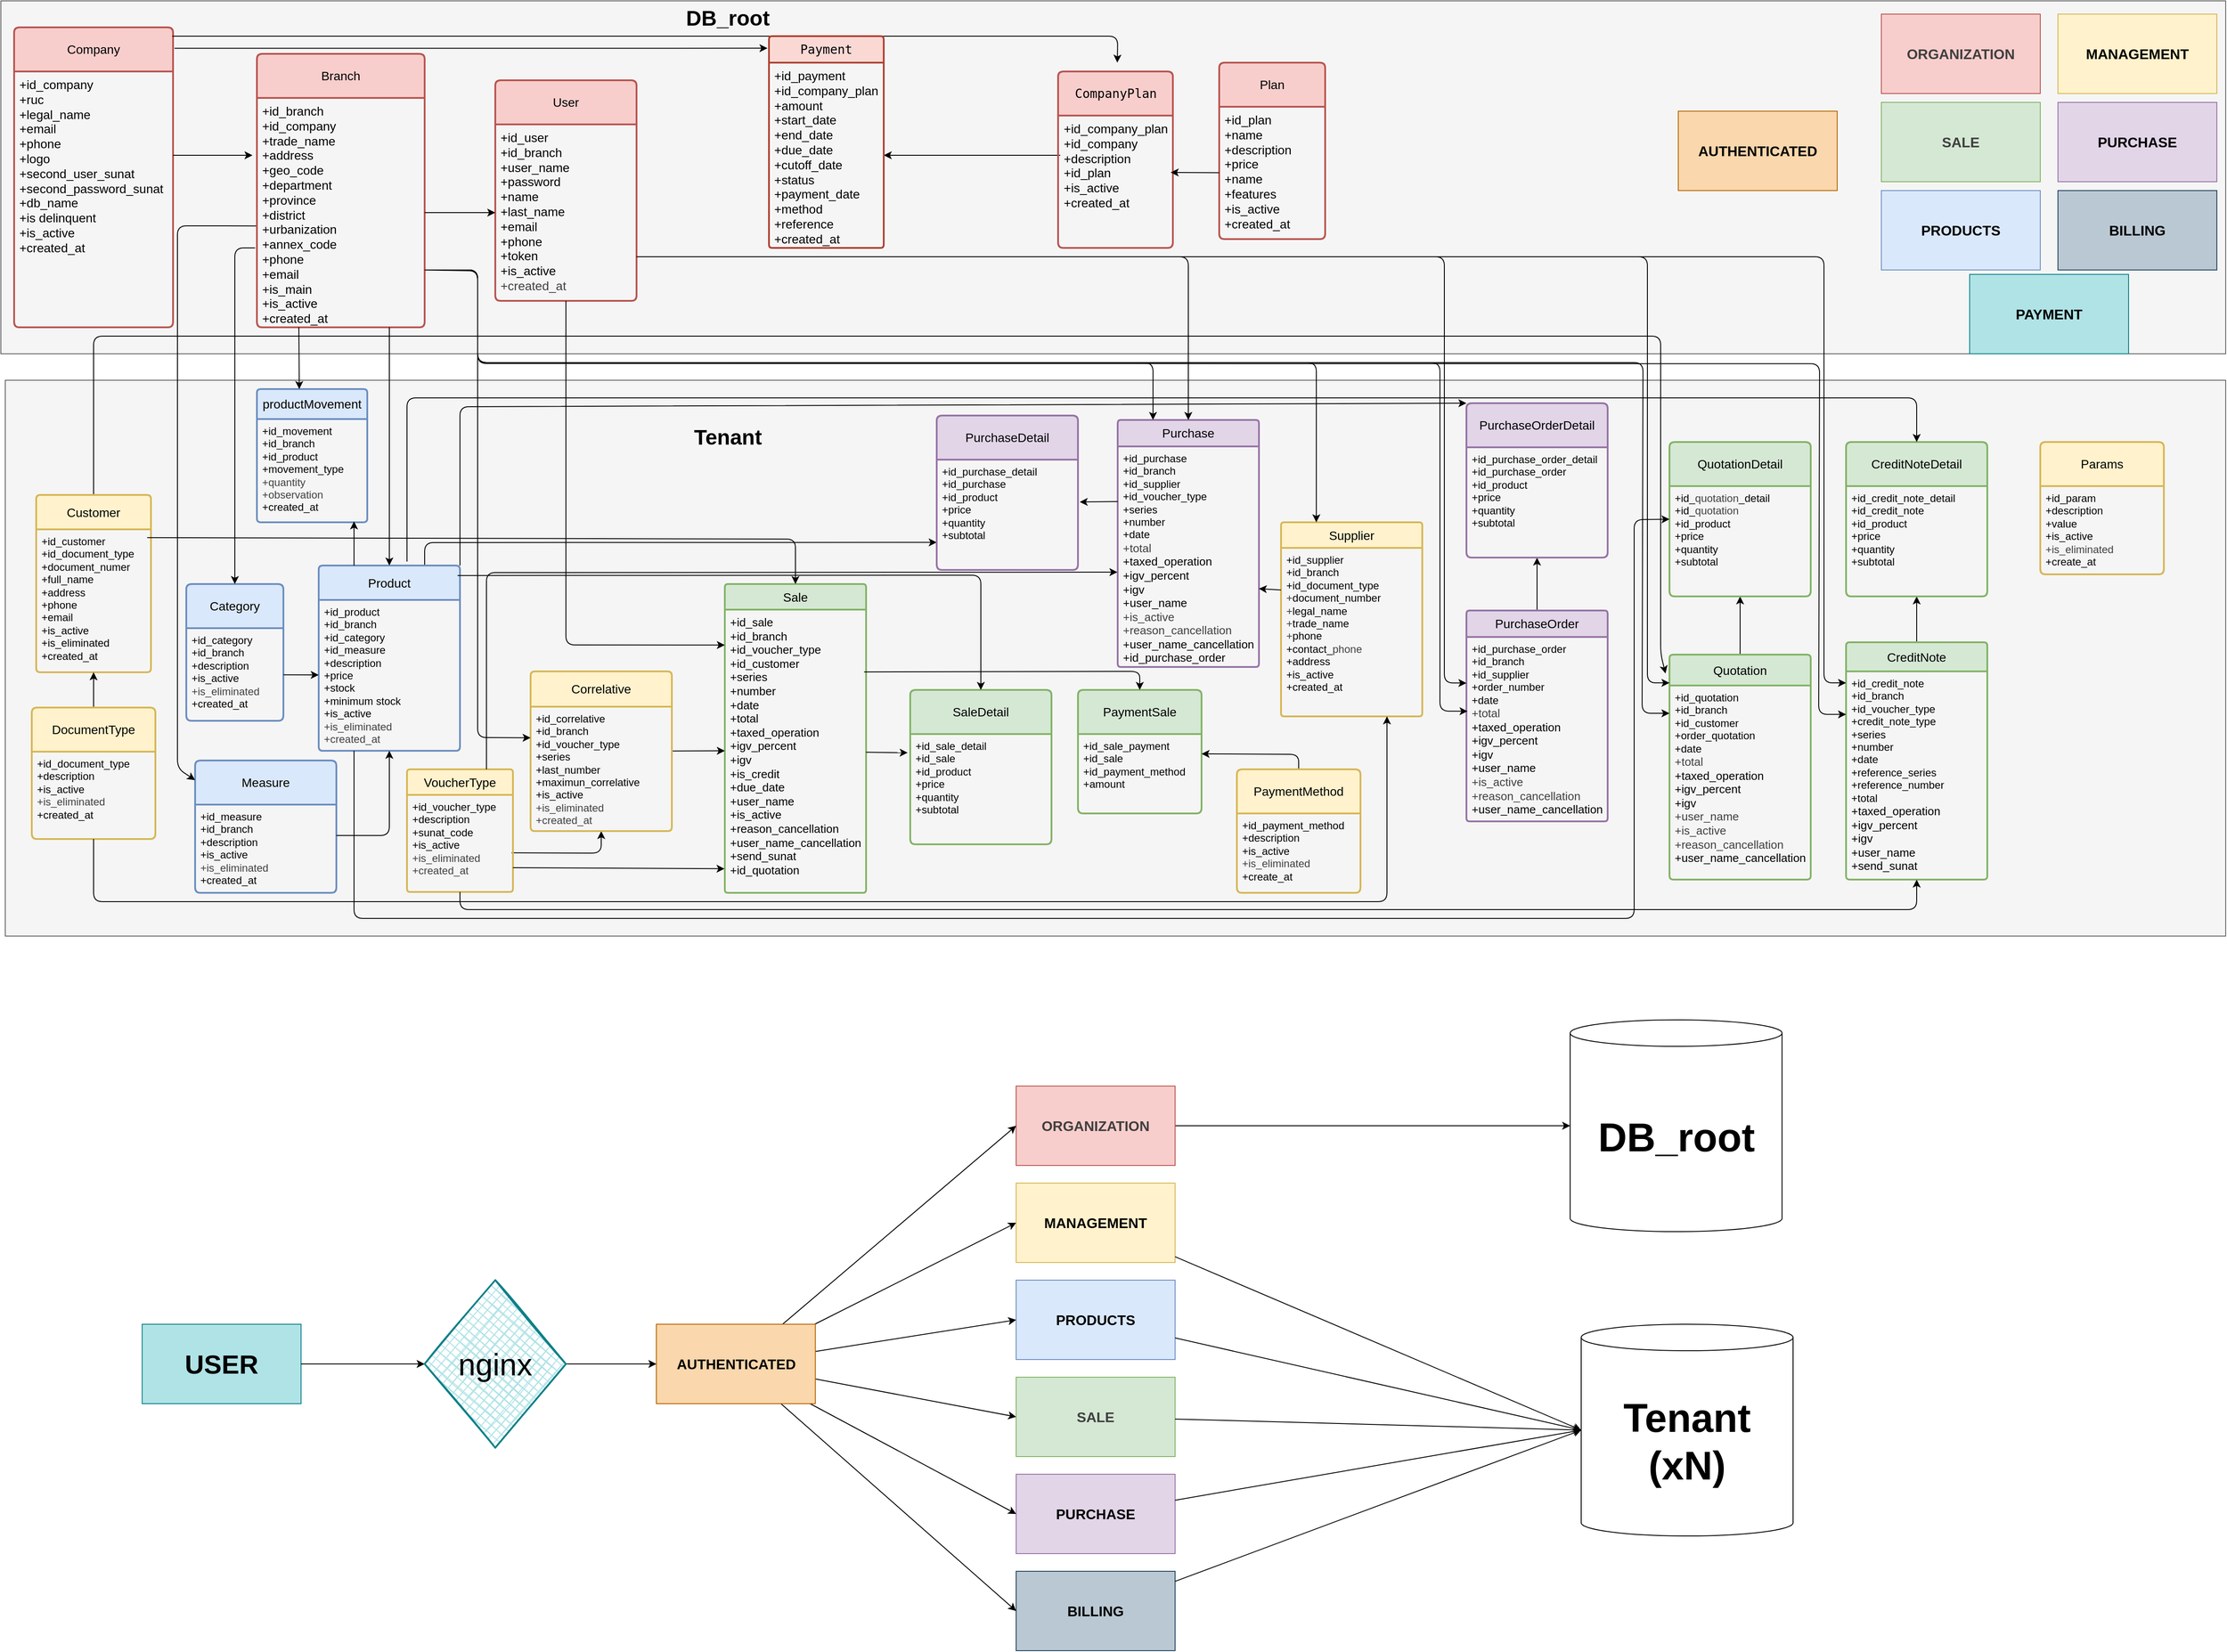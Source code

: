 <mxfile>
    <diagram id="lu4kezhYt4bd80oVu4W_" name="Page-1">
        <mxGraphModel dx="2397" dy="911" grid="1" gridSize="10" guides="1" tooltips="1" connect="1" arrows="1" fold="1" page="1" pageScale="1" pageWidth="850" pageHeight="1100" math="0" shadow="0">
            <root>
                <mxCell id="0"/>
                <mxCell id="1" parent="0"/>
                <mxCell id="72" style="edgeStyle=none;html=1;" parent="1" source="71" target="70" edge="1">
                    <mxGeometry relative="1" as="geometry"/>
                </mxCell>
                <mxCell id="28" value="" style="rounded=0;whiteSpace=wrap;html=1;fillColor=#f5f5f5;fontColor=#333333;strokeColor=#666666;" parent="1" vertex="1">
                    <mxGeometry x="-840" y="10" width="2520" height="400" as="geometry"/>
                </mxCell>
                <mxCell id="25" value="" style="rounded=0;whiteSpace=wrap;html=1;fillColor=#f5f5f5;fontColor=#333333;strokeColor=#666666;" parent="1" vertex="1">
                    <mxGeometry x="-835" y="440" width="2515" height="630" as="geometry"/>
                </mxCell>
                <mxCell id="2" value="Company" style="swimlane;childLayout=stackLayout;horizontal=1;startSize=50;horizontalStack=0;rounded=1;fontSize=14;fontStyle=0;strokeWidth=2;resizeParent=0;resizeLast=1;shadow=0;dashed=0;align=center;arcSize=4;whiteSpace=wrap;html=1;fillColor=#f8cecc;strokeColor=#b85450;" parent="1" vertex="1">
                    <mxGeometry x="-825" y="40" width="180" height="340" as="geometry">
                        <mxRectangle x="-790" y="80" width="80" height="50" as="alternateBounds"/>
                    </mxGeometry>
                </mxCell>
                <mxCell id="3" value="+id_company&lt;br&gt;+ruc&lt;br&gt;+legal_name&lt;div&gt;&lt;span style=&quot;color: rgb(0, 0, 0);&quot;&gt;+email&lt;/span&gt;&lt;/div&gt;&lt;div&gt;&lt;font color=&quot;#000000&quot;&gt;+phone&lt;br&gt;&lt;/font&gt;&lt;span style=&quot;color: rgb(0, 0, 0);&quot;&gt;+logo&lt;/span&gt;&lt;br&gt;&lt;span style=&quot;color: rgb(0, 0, 0);&quot;&gt;+second_user_sunat&lt;/span&gt;&lt;/div&gt;&lt;div&gt;+second_password_sunat&lt;/div&gt;&lt;div&gt;+db_name&lt;/div&gt;&lt;div&gt;+is delinquent&lt;/div&gt;&lt;div&gt;+is_active&lt;/div&gt;&lt;div&gt;+created_at&lt;/div&gt;" style="align=left;strokeColor=none;fillColor=none;spacingLeft=4;fontSize=14;verticalAlign=top;resizable=0;rotatable=0;part=1;html=1;" parent="2" vertex="1">
                    <mxGeometry y="50" width="180" height="290" as="geometry"/>
                </mxCell>
                <mxCell id="4" value="Branch" style="swimlane;childLayout=stackLayout;horizontal=1;startSize=50;horizontalStack=0;rounded=1;fontSize=14;fontStyle=0;strokeWidth=2;resizeParent=0;resizeLast=1;shadow=0;dashed=0;align=center;arcSize=4;whiteSpace=wrap;html=1;fillColor=#f8cecc;strokeColor=#b85450;" parent="1" vertex="1">
                    <mxGeometry x="-550" y="70" width="190" height="310" as="geometry"/>
                </mxCell>
                <mxCell id="5" value="&lt;font style=&quot;font-size: 14px;&quot;&gt;+id_branch&lt;br&gt;+id_company&lt;br&gt;+trade_name&lt;/font&gt;&lt;div&gt;&lt;font style=&quot;font-size: 14px;&quot;&gt;+address&lt;/font&gt;&lt;/div&gt;&lt;div&gt;&lt;font style=&quot;font-size: 14px;&quot;&gt;+geo_code&lt;/font&gt;&lt;/div&gt;&lt;div&gt;&lt;font style=&quot;font-size: 14px;&quot;&gt;+department&amp;nbsp;&lt;/font&gt;&lt;/div&gt;&lt;div&gt;&lt;font style=&quot;font-size: 14px;&quot;&gt;+province&lt;/font&gt;&lt;/div&gt;&lt;div&gt;&lt;font style=&quot;font-size: 14px;&quot;&gt;+district&lt;/font&gt;&lt;/div&gt;&lt;div&gt;&lt;font style=&quot;font-size: 14px;&quot;&gt;+urbanization&lt;/font&gt;&lt;/div&gt;&lt;div&gt;&lt;font style=&quot;font-size: 14px;&quot;&gt;+annex_code&lt;/font&gt;&lt;/div&gt;&lt;div&gt;&lt;font style=&quot;font-size: 14px;&quot;&gt;+phone&lt;/font&gt;&lt;/div&gt;&lt;div&gt;&lt;font style=&quot;font-size: 14px;&quot;&gt;+email&lt;/font&gt;&lt;/div&gt;&lt;div&gt;&lt;font style=&quot;font-size: 14px;&quot;&gt;+is_main&lt;/font&gt;&lt;/div&gt;&lt;div&gt;&lt;font style=&quot;font-size: 14px;&quot;&gt;+is_active&lt;/font&gt;&lt;/div&gt;&lt;div&gt;&lt;font style=&quot;font-size: 14px;&quot;&gt;+created_at&lt;/font&gt;&lt;/div&gt;" style="align=left;strokeColor=none;fillColor=none;spacingLeft=4;fontSize=12;verticalAlign=top;resizable=0;rotatable=0;part=1;html=1;" parent="4" vertex="1">
                    <mxGeometry y="50" width="190" height="260" as="geometry"/>
                </mxCell>
                <mxCell id="9" style="edgeStyle=none;html=1;entryX=0;entryY=0.25;entryDx=0;entryDy=0;" parent="1" edge="1">
                    <mxGeometry relative="1" as="geometry">
                        <mxPoint x="-645" y="185" as="sourcePoint"/>
                        <mxPoint x="-555" y="185" as="targetPoint"/>
                    </mxGeometry>
                </mxCell>
                <mxCell id="10" value="User" style="swimlane;childLayout=stackLayout;horizontal=1;startSize=50;horizontalStack=0;rounded=1;fontSize=14;fontStyle=0;strokeWidth=2;resizeParent=0;resizeLast=1;shadow=0;dashed=0;align=center;arcSize=4;whiteSpace=wrap;html=1;fillColor=#f8cecc;strokeColor=#b85450;" parent="1" vertex="1">
                    <mxGeometry x="-280" y="100" width="160" height="250" as="geometry"/>
                </mxCell>
                <mxCell id="11" value="&lt;font style=&quot;font-size: 14px;&quot;&gt;+id_user&lt;br&gt;+id_branch&lt;br&gt;+user_name&lt;/font&gt;&lt;div&gt;&lt;font style=&quot;font-size: 14px;&quot;&gt;+password&lt;/font&gt;&lt;/div&gt;&lt;div&gt;&lt;font style=&quot;font-size: 14px;&quot;&gt;+name&lt;/font&gt;&lt;/div&gt;&lt;div&gt;&lt;font style=&quot;font-size: 14px;&quot;&gt;+last_name&lt;br&gt;+email&lt;/font&gt;&lt;/div&gt;&lt;div&gt;&lt;font style=&quot;font-size: 14px;&quot;&gt;+phone&lt;/font&gt;&lt;/div&gt;&lt;div&gt;&lt;font style=&quot;font-size: 14px;&quot;&gt;+token&lt;/font&gt;&lt;/div&gt;&lt;div&gt;&lt;font style=&quot;font-size: 14px;&quot;&gt;+is_active&lt;/font&gt;&lt;/div&gt;&lt;div&gt;&lt;font style=&quot;font-size: 14px;&quot;&gt;&lt;span style=&quot;color: rgb(63, 63, 63);&quot;&gt;+created_at&lt;/span&gt;&lt;/font&gt;&lt;/div&gt;&lt;div&gt;&lt;br&gt;&lt;/div&gt;" style="align=left;strokeColor=none;fillColor=none;spacingLeft=4;fontSize=12;verticalAlign=top;resizable=0;rotatable=0;part=1;html=1;" parent="10" vertex="1">
                    <mxGeometry y="50" width="160" height="200" as="geometry"/>
                </mxCell>
                <mxCell id="17" style="edgeStyle=none;html=1;entryX=0;entryY=0.5;entryDx=0;entryDy=0;" parent="1" source="5" target="11" edge="1">
                    <mxGeometry relative="1" as="geometry"/>
                </mxCell>
                <mxCell id="118" style="edgeStyle=none;html=1;exitX=0.5;exitY=0;exitDx=0;exitDy=0;entryX=-0.028;entryY=0.084;entryDx=0;entryDy=0;entryPerimeter=0;" parent="1" source="18" target="92" edge="1">
                    <mxGeometry relative="1" as="geometry">
                        <mxPoint x="1040" y="760" as="targetPoint"/>
                        <Array as="points">
                            <mxPoint x="-735" y="390"/>
                            <mxPoint x="1040" y="390"/>
                            <mxPoint x="1040" y="750"/>
                        </Array>
                    </mxGeometry>
                </mxCell>
                <mxCell id="18" value="Customer" style="swimlane;childLayout=stackLayout;horizontal=1;startSize=39;horizontalStack=0;rounded=1;fontSize=14;fontStyle=0;strokeWidth=2;resizeParent=0;resizeLast=1;shadow=0;dashed=0;align=center;arcSize=4;whiteSpace=wrap;html=1;fillColor=#fff2cc;strokeColor=#d6b656;" parent="1" vertex="1">
                    <mxGeometry x="-800" y="570" width="130" height="201" as="geometry"/>
                </mxCell>
                <mxCell id="19" value="+id_customer&lt;div&gt;&lt;div&gt;&lt;font color=&quot;#000000&quot;&gt;+id_document_type&lt;/font&gt;&lt;/div&gt;&lt;div&gt;&lt;font color=&quot;#000000&quot;&gt;+document_numer&lt;br&gt;&lt;/font&gt;+full_name&lt;br&gt;+address&lt;div&gt;&lt;span style=&quot;color: rgb(0, 0, 0);&quot;&gt;+phone&lt;/span&gt;&lt;br&gt;&lt;font color=&quot;#000000&quot;&gt;+email&lt;/font&gt;&lt;br&gt;&lt;span style=&quot;color: rgb(0, 0, 0);&quot;&gt;+is_active&lt;/span&gt;&lt;/div&gt;&lt;/div&gt;&lt;div&gt;+is_eliminated&lt;/div&gt;&lt;div&gt;&lt;span style=&quot;color: rgb(0, 0, 0);&quot;&gt;+created_at&lt;/span&gt;&lt;/div&gt;&lt;/div&gt;" style="align=left;strokeColor=none;fillColor=none;spacingLeft=4;fontSize=12;verticalAlign=top;resizable=0;rotatable=0;part=1;html=1;" parent="18" vertex="1">
                    <mxGeometry y="39" width="130" height="162" as="geometry"/>
                </mxCell>
                <mxCell id="23" value="" style="edgeStyle=none;html=1;" parent="1" source="21" target="19" edge="1">
                    <mxGeometry relative="1" as="geometry"/>
                </mxCell>
                <mxCell id="21" value="DocumentType" style="swimlane;childLayout=stackLayout;horizontal=1;startSize=50;horizontalStack=0;rounded=1;fontSize=14;fontStyle=0;strokeWidth=2;resizeParent=0;resizeLast=1;shadow=0;dashed=0;align=center;arcSize=4;whiteSpace=wrap;html=1;fillColor=#fff2cc;strokeColor=#d6b656;" parent="1" vertex="1">
                    <mxGeometry x="-805" y="811" width="140" height="149" as="geometry"/>
                </mxCell>
                <mxCell id="22" value="+&lt;span style=&quot;color: rgb(0, 0, 0);&quot;&gt;id_document_type&lt;/span&gt;&lt;br&gt;+description&lt;br&gt;+is_active&lt;div&gt;&lt;div style=&quot;color: rgb(63, 63, 63);&quot;&gt;+is_eliminated&lt;/div&gt;&lt;div&gt;+created_at&lt;/div&gt;&lt;/div&gt;" style="align=left;strokeColor=none;fillColor=none;spacingLeft=4;fontSize=12;verticalAlign=top;resizable=0;rotatable=0;part=1;html=1;" parent="21" vertex="1">
                    <mxGeometry y="50" width="140" height="99" as="geometry"/>
                </mxCell>
                <mxCell id="26" value="Tenant" style="text;strokeColor=none;fillColor=none;html=1;fontSize=24;fontStyle=1;verticalAlign=middle;align=center;" parent="1" vertex="1">
                    <mxGeometry x="-97.5" y="485" width="160" height="40" as="geometry"/>
                </mxCell>
                <mxCell id="29" value="DB_root" style="text;strokeColor=none;fillColor=none;html=1;fontSize=24;fontStyle=1;verticalAlign=middle;align=center;" parent="1" vertex="1">
                    <mxGeometry x="-97.5" y="10" width="160" height="40" as="geometry"/>
                </mxCell>
                <mxCell id="30" value="Category" style="swimlane;childLayout=stackLayout;horizontal=1;startSize=50;horizontalStack=0;rounded=1;fontSize=14;fontStyle=0;strokeWidth=2;resizeParent=0;resizeLast=1;shadow=0;dashed=0;align=center;arcSize=4;whiteSpace=wrap;html=1;fillColor=#dae8fc;strokeColor=#6c8ebf;" parent="1" vertex="1">
                    <mxGeometry x="-630" y="671" width="110" height="155" as="geometry"/>
                </mxCell>
                <mxCell id="31" value="+id_category&lt;div&gt;&lt;font color=&quot;#000000&quot;&gt;+id_branch&lt;/font&gt;&lt;/div&gt;&lt;div&gt;+description&lt;br&gt;+is_active&lt;/div&gt;&lt;div&gt;&lt;div style=&quot;color: rgb(63, 63, 63);&quot;&gt;+is_eliminated&lt;/div&gt;&lt;span style=&quot;color: rgb(63, 63, 63);&quot;&gt;&lt;/span&gt;&lt;/div&gt;&lt;div&gt;+created_at&lt;/div&gt;" style="align=left;strokeColor=none;fillColor=none;spacingLeft=4;fontSize=12;verticalAlign=top;resizable=0;rotatable=0;part=1;html=1;" parent="30" vertex="1">
                    <mxGeometry y="50" width="110" height="105" as="geometry"/>
                </mxCell>
                <mxCell id="77" style="edgeStyle=none;html=1;exitX=0.75;exitY=0;exitDx=0;exitDy=0;entryX=0;entryY=0.75;entryDx=0;entryDy=0;" parent="1" source="36" target="76" edge="1">
                    <mxGeometry relative="1" as="geometry">
                        <Array as="points">
                            <mxPoint x="-360" y="624"/>
                        </Array>
                    </mxGeometry>
                </mxCell>
                <mxCell id="86" style="edgeStyle=none;html=1;exitX=1;exitY=0;exitDx=0;exitDy=0;entryX=0;entryY=0;entryDx=0;entryDy=0;" parent="1" source="36" target="84" edge="1">
                    <mxGeometry relative="1" as="geometry">
                        <Array as="points">
                            <mxPoint x="-320" y="470"/>
                        </Array>
                    </mxGeometry>
                </mxCell>
                <mxCell id="36" value="Product" style="swimlane;childLayout=stackLayout;horizontal=1;startSize=39;horizontalStack=0;rounded=1;fontSize=14;fontStyle=0;strokeWidth=2;resizeParent=0;resizeLast=1;shadow=0;dashed=0;align=center;arcSize=4;whiteSpace=wrap;html=1;fillColor=#dae8fc;strokeColor=#6c8ebf;" parent="1" vertex="1">
                    <mxGeometry x="-480" y="650" width="160" height="210" as="geometry"/>
                </mxCell>
                <mxCell id="37" value="+id_product&lt;br&gt;+id_branch&lt;div&gt;&lt;font color=&quot;#000000&quot;&gt;+id_category&lt;/font&gt;&lt;/div&gt;&lt;div&gt;&lt;font color=&quot;#000000&quot;&gt;&lt;font color=&quot;#000000&quot;&gt;+id_measure&lt;br&gt;&lt;/font&gt;&lt;/font&gt;+description&lt;div&gt;+price&lt;/div&gt;&lt;div&gt;+stock&lt;/div&gt;&lt;div&gt;+minimum stock&lt;/div&gt;&lt;div&gt;+is_active&lt;/div&gt;&lt;/div&gt;&lt;div&gt;&lt;div style=&quot;color: rgb(63, 63, 63);&quot;&gt;+is_eliminated&lt;/div&gt;&lt;/div&gt;&lt;div&gt;&lt;span style=&quot;color: rgb(63, 63, 63);&quot;&gt;+created_at&lt;/span&gt;&lt;/div&gt;" style="align=left;strokeColor=none;fillColor=none;spacingLeft=4;fontSize=12;verticalAlign=top;resizable=0;rotatable=0;part=1;html=1;" parent="36" vertex="1">
                    <mxGeometry y="39" width="160" height="171" as="geometry"/>
                </mxCell>
                <mxCell id="38" style="edgeStyle=none;html=1;" parent="1" target="30" edge="1">
                    <mxGeometry relative="1" as="geometry">
                        <mxPoint x="-552" y="290" as="sourcePoint"/>
                        <Array as="points">
                            <mxPoint x="-575" y="290"/>
                        </Array>
                    </mxGeometry>
                </mxCell>
                <mxCell id="39" value="" style="edgeStyle=none;html=1;" parent="1" source="31" target="37" edge="1">
                    <mxGeometry relative="1" as="geometry"/>
                </mxCell>
                <mxCell id="40" style="edgeStyle=none;html=1;entryX=0.5;entryY=0;entryDx=0;entryDy=0;" parent="1" target="36" edge="1">
                    <mxGeometry relative="1" as="geometry">
                        <mxPoint x="-400" y="380" as="sourcePoint"/>
                        <mxPoint x="-390" y="590" as="targetPoint"/>
                    </mxGeometry>
                </mxCell>
                <mxCell id="42" value="Measure" style="swimlane;childLayout=stackLayout;horizontal=1;startSize=50;horizontalStack=0;rounded=1;fontSize=14;fontStyle=0;strokeWidth=2;resizeParent=0;resizeLast=1;shadow=0;dashed=0;align=center;arcSize=4;whiteSpace=wrap;html=1;fillColor=#dae8fc;strokeColor=#6c8ebf;" parent="1" vertex="1">
                    <mxGeometry x="-620" y="871" width="160" height="150" as="geometry"/>
                </mxCell>
                <mxCell id="43" value="+id_measure&lt;div&gt;&lt;font color=&quot;#000000&quot;&gt;+id_branch&lt;br&gt;&lt;/font&gt;+description&lt;/div&gt;&lt;div&gt;+is_active&lt;/div&gt;&lt;div&gt;&lt;div style=&quot;color: rgb(63, 63, 63);&quot;&gt;+is_eliminated&lt;/div&gt;+created_at&lt;/div&gt;" style="align=left;strokeColor=none;fillColor=none;spacingLeft=4;fontSize=12;verticalAlign=top;resizable=0;rotatable=0;part=1;html=1;" parent="42" vertex="1">
                    <mxGeometry y="50" width="160" height="100" as="geometry"/>
                </mxCell>
                <mxCell id="44" style="edgeStyle=none;html=1;exitX=-0.005;exitY=0.558;exitDx=0;exitDy=0;exitPerimeter=0;" parent="1" source="5" target="42" edge="1">
                    <mxGeometry relative="1" as="geometry">
                        <Array as="points">
                            <mxPoint x="-640" y="265"/>
                            <mxPoint x="-640" y="550"/>
                            <mxPoint x="-640" y="700"/>
                            <mxPoint x="-640" y="780"/>
                            <mxPoint x="-640" y="880"/>
                        </Array>
                    </mxGeometry>
                </mxCell>
                <mxCell id="45" style="edgeStyle=none;html=1;entryX=0.5;entryY=1;entryDx=0;entryDy=0;" parent="1" target="37" edge="1">
                    <mxGeometry relative="1" as="geometry">
                        <mxPoint x="-460" y="956" as="sourcePoint"/>
                        <Array as="points">
                            <mxPoint x="-400" y="956"/>
                        </Array>
                    </mxGeometry>
                </mxCell>
                <mxCell id="46" value="Sale" style="swimlane;childLayout=stackLayout;horizontal=1;startSize=29;horizontalStack=0;rounded=1;fontSize=14;fontStyle=0;strokeWidth=2;resizeParent=0;resizeLast=1;shadow=0;dashed=0;align=center;arcSize=4;whiteSpace=wrap;html=1;fillColor=#d5e8d4;strokeColor=#82b366;" parent="1" vertex="1">
                    <mxGeometry x="-20" y="671" width="160" height="350" as="geometry"/>
                </mxCell>
                <mxCell id="47" value="&lt;font style=&quot;font-size: 13px;&quot;&gt;+id_sale&lt;/font&gt;&lt;div&gt;&lt;font style=&quot;font-size: 13px;&quot;&gt;+id_branch&lt;br&gt;+id_voucher_type&lt;/font&gt;&lt;div&gt;&lt;font style=&quot;font-size: 13px;&quot;&gt;&lt;span style=&quot;color: rgb(0, 0, 0);&quot;&gt;+id_customer&lt;/span&gt;&lt;font color=&quot;#000000&quot;&gt;&lt;br&gt;&lt;/font&gt;+series&lt;/font&gt;&lt;div&gt;&lt;span style=&quot;color: rgb(0, 0, 0);&quot;&gt;&lt;font style=&quot;font-size: 13px;&quot;&gt;+number&lt;/font&gt;&lt;/span&gt;&lt;/div&gt;&lt;div&gt;&lt;font style=&quot;font-size: 13px;&quot;&gt;&lt;font color=&quot;#000000&quot;&gt;+date&lt;br&gt;&lt;/font&gt;&lt;span style=&quot;color: rgb(0, 0, 0);&quot;&gt;+total&lt;/span&gt;&lt;/font&gt;&lt;/div&gt;&lt;div&gt;&lt;font style=&quot;font-size: 13px;&quot;&gt;&lt;span style=&quot;color: rgb(0, 0, 0);&quot;&gt;+taxed_operation&lt;/span&gt;&lt;br&gt;&lt;span style=&quot;color: rgb(0, 0, 0);&quot;&gt;+igv_percent&lt;/span&gt;&lt;br&gt;&lt;span style=&quot;color: rgb(0, 0, 0);&quot;&gt;+igv&lt;/span&gt;&lt;span style=&quot;color: rgb(0, 0, 0);&quot;&gt;&lt;/span&gt;&lt;/font&gt;&lt;/div&gt;&lt;div&gt;&lt;span style=&quot;color: rgb(0, 0, 0);&quot;&gt;&lt;font style=&quot;font-size: 13px;&quot;&gt;+is_credit&lt;/font&gt;&lt;/span&gt;&lt;/div&gt;&lt;div&gt;&lt;span style=&quot;color: rgb(0, 0, 0);&quot;&gt;&lt;font style=&quot;font-size: 13px;&quot;&gt;+due_date&lt;/font&gt;&lt;/span&gt;&lt;/div&gt;&lt;div&gt;&lt;span style=&quot;color: rgb(0, 0, 0);&quot;&gt;&lt;font style=&quot;font-size: 13px;&quot;&gt;+user_name&lt;/font&gt;&lt;/span&gt;&lt;/div&gt;&lt;div&gt;&lt;span style=&quot;color: rgb(0, 0, 0);&quot;&gt;&lt;font style=&quot;font-size: 13px;&quot;&gt;&lt;span style=&quot;color: rgb(0, 0, 0);&quot;&gt;+is_active&lt;/span&gt;&lt;/font&gt;&lt;/span&gt;&lt;/div&gt;&lt;div&gt;&lt;span style=&quot;color: rgb(0, 0, 0);&quot;&gt;&lt;span style=&quot;color: rgb(0, 0, 0);&quot;&gt;&lt;font style=&quot;font-size: 13px;&quot;&gt;+reason_cancellation&lt;/font&gt;&lt;/span&gt;&lt;/span&gt;&lt;/div&gt;&lt;div&gt;&lt;span style=&quot;color: rgb(0, 0, 0);&quot;&gt;&lt;span style=&quot;color: rgb(0, 0, 0);&quot;&gt;&lt;font style=&quot;font-size: 13px;&quot;&gt;&lt;span style=&quot;color: rgb(0, 0, 0);&quot;&gt;+&lt;/span&gt;&lt;span style=&quot;color: rgb(0, 0, 0); background-color: transparent;&quot;&gt;user_name_&lt;/span&gt;&lt;span style=&quot;color: rgb(0, 0, 0); background-color: transparent;&quot;&gt;cancellation&lt;/span&gt;&lt;/font&gt;&lt;/span&gt;&lt;/span&gt;&lt;/div&gt;&lt;div&gt;&lt;font style=&quot;font-size: 13px;&quot;&gt;&lt;span style=&quot;color: rgb(0, 0, 0);&quot;&gt;&lt;span style=&quot;color: rgb(0, 0, 0);&quot;&gt;&lt;span style=&quot;color: rgb(0, 0, 0); background-color: transparent;&quot;&gt;+&lt;/span&gt;&lt;/span&gt;&lt;/span&gt;&lt;span style=&quot;background-color: transparent;&quot;&gt;&lt;font color=&quot;#000000&quot;&gt;send_sunat&lt;/font&gt;&lt;/span&gt;&lt;/font&gt;&lt;/div&gt;&lt;div&gt;&lt;font style=&quot;font-size: 13px;&quot;&gt;&lt;font color=&quot;#000000&quot;&gt;&lt;font color=&quot;#000000&quot;&gt;+id_quotation&lt;br&gt;&lt;/font&gt;&lt;/font&gt;&lt;br&gt;&lt;/font&gt;&lt;br&gt;&lt;/div&gt;&lt;/div&gt;&lt;/div&gt;" style="align=left;strokeColor=none;fillColor=none;spacingLeft=4;fontSize=12;verticalAlign=top;resizable=0;rotatable=0;part=1;html=1;" parent="46" vertex="1">
                    <mxGeometry y="29" width="160" height="321" as="geometry"/>
                </mxCell>
                <mxCell id="52" style="edgeStyle=none;html=1;entryX=0.5;entryY=1;entryDx=0;entryDy=0;exitX=0.987;exitY=0.597;exitDx=0;exitDy=0;exitPerimeter=0;" parent="1" source="49" target="51" edge="1">
                    <mxGeometry relative="1" as="geometry">
                        <mxPoint x="-270" y="976" as="sourcePoint"/>
                        <Array as="points">
                            <mxPoint x="-160" y="976"/>
                        </Array>
                    </mxGeometry>
                </mxCell>
                <mxCell id="48" value="VoucherType" style="swimlane;childLayout=stackLayout;horizontal=1;startSize=29;horizontalStack=0;rounded=1;fontSize=14;fontStyle=0;strokeWidth=2;resizeParent=0;resizeLast=1;shadow=0;dashed=0;align=center;arcSize=4;whiteSpace=wrap;html=1;fillColor=#fff2cc;strokeColor=#d6b656;" parent="1" vertex="1">
                    <mxGeometry x="-380" y="881" width="120" height="139" as="geometry"/>
                </mxCell>
                <mxCell id="49" value="+id_voucher_type&lt;br&gt;+description&lt;div&gt;&lt;font color=&quot;#000000&quot;&gt;+sunat_code&lt;br&gt;&lt;/font&gt;+is_active&lt;/div&gt;&lt;div&gt;&lt;div style=&quot;color: rgb(63, 63, 63);&quot;&gt;+is_eliminated&lt;/div&gt;&lt;/div&gt;&lt;div&gt;&lt;span style=&quot;color: rgb(63, 63, 63);&quot;&gt;+created_at&lt;/span&gt;&lt;/div&gt;" style="align=left;strokeColor=none;fillColor=none;spacingLeft=4;fontSize=12;verticalAlign=top;resizable=0;rotatable=0;part=1;html=1;" parent="48" vertex="1">
                    <mxGeometry y="29" width="120" height="110" as="geometry"/>
                </mxCell>
                <mxCell id="54" style="edgeStyle=none;html=1;" parent="1" source="50" edge="1">
                    <mxGeometry relative="1" as="geometry">
                        <mxPoint x="-20" y="860" as="targetPoint"/>
                    </mxGeometry>
                </mxCell>
                <mxCell id="50" value="Correlative" style="swimlane;childLayout=stackLayout;horizontal=1;startSize=40;horizontalStack=0;rounded=1;fontSize=14;fontStyle=0;strokeWidth=2;resizeParent=0;resizeLast=1;shadow=0;dashed=0;align=center;arcSize=4;whiteSpace=wrap;html=1;fillColor=#fff2cc;strokeColor=#d6b656;" parent="1" vertex="1">
                    <mxGeometry x="-240" y="770" width="160" height="181" as="geometry"/>
                </mxCell>
                <mxCell id="51" value="+id_correlative&lt;div&gt;&lt;font color=&quot;#000000&quot;&gt;+id_branch&lt;br&gt;&lt;/font&gt;+id_voucher_type&lt;br&gt;+series&lt;div&gt;+last_number&lt;/div&gt;&lt;div&gt;+maximun_correlative&lt;/div&gt;&lt;div&gt;+is_active&lt;/div&gt;&lt;div&gt;&lt;div style=&quot;color: rgb(63, 63, 63);&quot;&gt;+is_eliminated&lt;/div&gt;&lt;span style=&quot;color: rgb(63, 63, 63);&quot;&gt;&lt;/span&gt;&lt;/div&gt;&lt;div&gt;&lt;span style=&quot;color: rgb(63, 63, 63);&quot;&gt;+created_at&lt;/span&gt;&lt;/div&gt;&lt;/div&gt;" style="align=left;strokeColor=none;fillColor=none;spacingLeft=4;fontSize=12;verticalAlign=top;resizable=0;rotatable=0;part=1;html=1;" parent="50" vertex="1">
                    <mxGeometry y="40" width="160" height="141" as="geometry"/>
                </mxCell>
                <mxCell id="53" style="edgeStyle=none;html=1;exitX=1;exitY=0.75;exitDx=0;exitDy=0;entryX=0;entryY=0.25;entryDx=0;entryDy=0;" parent="1" source="5" target="51" edge="1">
                    <mxGeometry relative="1" as="geometry">
                        <Array as="points">
                            <mxPoint x="-300" y="315"/>
                            <mxPoint x="-300" y="845"/>
                        </Array>
                    </mxGeometry>
                </mxCell>
                <mxCell id="55" value="SaleDetail" style="swimlane;childLayout=stackLayout;horizontal=1;startSize=50;horizontalStack=0;rounded=1;fontSize=14;fontStyle=0;strokeWidth=2;resizeParent=0;resizeLast=1;shadow=0;dashed=0;align=center;arcSize=4;whiteSpace=wrap;html=1;fillColor=#d5e8d4;strokeColor=#82b366;" parent="1" vertex="1">
                    <mxGeometry x="190" y="791" width="160" height="175" as="geometry"/>
                </mxCell>
                <mxCell id="56" value="+id_sale_detail&lt;br&gt;+id_sale&lt;br&gt;+id_product&lt;div&gt;+price&lt;/div&gt;&lt;div&gt;+quantity&lt;/div&gt;&lt;div&gt;+subtotal&lt;/div&gt;" style="align=left;strokeColor=none;fillColor=none;spacingLeft=4;fontSize=12;verticalAlign=top;resizable=0;rotatable=0;part=1;html=1;" parent="55" vertex="1">
                    <mxGeometry y="50" width="160" height="125" as="geometry"/>
                </mxCell>
                <mxCell id="57" style="edgeStyle=none;html=1;entryX=-0.018;entryY=0.17;entryDx=0;entryDy=0;entryPerimeter=0;" parent="1" source="47" target="56" edge="1">
                    <mxGeometry relative="1" as="geometry"/>
                </mxCell>
                <mxCell id="58" style="edgeStyle=none;html=1;exitX=0.983;exitY=0.054;exitDx=0;exitDy=0;entryX=0.5;entryY=0;entryDx=0;entryDy=0;exitPerimeter=0;" parent="1" source="36" target="55" edge="1">
                    <mxGeometry relative="1" as="geometry">
                        <Array as="points">
                            <mxPoint x="270" y="661"/>
                        </Array>
                    </mxGeometry>
                </mxCell>
                <mxCell id="59" value="PaymentSale" style="swimlane;childLayout=stackLayout;horizontal=1;startSize=50;horizontalStack=0;rounded=1;fontSize=14;fontStyle=0;strokeWidth=2;resizeParent=0;resizeLast=1;shadow=0;dashed=0;align=center;arcSize=4;whiteSpace=wrap;html=1;fillColor=#d5e8d4;strokeColor=#82b366;" parent="1" vertex="1">
                    <mxGeometry x="380" y="791" width="140" height="140" as="geometry"/>
                </mxCell>
                <mxCell id="60" value="+id_sale_payment&lt;br&gt;+id_sale&lt;div&gt;&lt;font color=&quot;#000000&quot;&gt;+id_payment_method&lt;br&gt;&lt;/font&gt;+amount&lt;/div&gt;&lt;div&gt;&lt;br&gt;&lt;/div&gt;" style="align=left;strokeColor=none;fillColor=none;spacingLeft=4;fontSize=12;verticalAlign=top;resizable=0;rotatable=0;part=1;html=1;" parent="59" vertex="1">
                    <mxGeometry y="50" width="140" height="90" as="geometry"/>
                </mxCell>
                <mxCell id="61" style="edgeStyle=none;html=1;exitX=0.986;exitY=0.22;exitDx=0;exitDy=0;entryX=0.5;entryY=0;entryDx=0;entryDy=0;exitPerimeter=0;" parent="1" source="47" target="59" edge="1">
                    <mxGeometry relative="1" as="geometry">
                        <Array as="points">
                            <mxPoint x="450" y="770"/>
                        </Array>
                    </mxGeometry>
                </mxCell>
                <mxCell id="64" style="edgeStyle=none;html=1;exitX=0.5;exitY=0;exitDx=0;exitDy=0;entryX=1;entryY=0.25;entryDx=0;entryDy=0;" parent="1" source="62" target="60" edge="1">
                    <mxGeometry relative="1" as="geometry">
                        <Array as="points">
                            <mxPoint x="630" y="864"/>
                        </Array>
                    </mxGeometry>
                </mxCell>
                <mxCell id="62" value="PaymentMethod" style="swimlane;childLayout=stackLayout;horizontal=1;startSize=50;horizontalStack=0;rounded=1;fontSize=14;fontStyle=0;strokeWidth=2;resizeParent=0;resizeLast=1;shadow=0;dashed=0;align=center;arcSize=4;whiteSpace=wrap;html=1;fillColor=#fff2cc;strokeColor=#d6b656;" parent="1" vertex="1">
                    <mxGeometry x="560" y="881" width="140" height="140" as="geometry"/>
                </mxCell>
                <mxCell id="63" value="+id_payment_method&lt;br&gt;+description&lt;div&gt;&lt;font color=&quot;#000000&quot;&gt;+is_active&lt;/font&gt;&lt;/div&gt;&lt;div&gt;&lt;font color=&quot;#000000&quot;&gt;&lt;div style=&quot;color: rgb(63, 63, 63);&quot;&gt;+is_eliminated&lt;/div&gt;&lt;span style=&quot;color: rgb(63, 63, 63);&quot;&gt;&lt;/span&gt;&lt;/font&gt;&lt;/div&gt;&lt;div&gt;&lt;font color=&quot;#000000&quot;&gt;+create_at&lt;/font&gt;&lt;/div&gt;" style="align=left;strokeColor=none;fillColor=none;spacingLeft=4;fontSize=12;verticalAlign=top;resizable=0;rotatable=0;part=1;html=1;" parent="62" vertex="1">
                    <mxGeometry y="50" width="140" height="90" as="geometry"/>
                </mxCell>
                <mxCell id="65" value="Supplier" style="swimlane;childLayout=stackLayout;horizontal=1;startSize=29;horizontalStack=0;rounded=1;fontSize=14;fontStyle=0;strokeWidth=2;resizeParent=0;resizeLast=1;shadow=0;dashed=0;align=center;arcSize=4;whiteSpace=wrap;html=1;fillColor=#fff2cc;strokeColor=#d6b656;" parent="1" vertex="1">
                    <mxGeometry x="610" y="601" width="160" height="220" as="geometry"/>
                </mxCell>
                <mxCell id="66" value="+id_supplier&lt;div&gt;+id_branch&lt;br&gt;+id_document_type&lt;/div&gt;&lt;div&gt;&lt;span style=&quot;color: rgb(63, 63, 63);&quot;&gt;+&lt;/span&gt;document_number&lt;br style=&quot;color: rgb(63, 63, 63);&quot;&gt;&lt;span style=&quot;color: rgb(63, 63, 63);&quot;&gt;+&lt;/span&gt;&lt;span style=&quot;background-color: transparent;&quot;&gt;legal_name&lt;/span&gt;&lt;/div&gt;&lt;div&gt;&lt;span style=&quot;color: rgb(63, 63, 63);&quot;&gt;+&lt;/span&gt;trade_name&lt;br style=&quot;color: rgb(63, 63, 63);&quot;&gt;&lt;span style=&quot;color: rgb(63, 63, 63);&quot;&gt;+&lt;/span&gt;&lt;span style=&quot;background-color: transparent;&quot;&gt;phone&lt;/span&gt;&lt;/div&gt;&lt;div&gt;+contact_&lt;span style=&quot;color: rgb(63, 63, 63); background-color: transparent;&quot;&gt;phone&lt;/span&gt;&lt;/div&gt;&lt;div&gt;+address&lt;/div&gt;&lt;div&gt;+is_active&lt;/div&gt;&lt;div&gt;+created_at&lt;/div&gt;" style="align=left;strokeColor=none;fillColor=none;spacingLeft=4;fontSize=12;verticalAlign=top;resizable=0;rotatable=0;part=1;html=1;" parent="65" vertex="1">
                    <mxGeometry y="29" width="160" height="191" as="geometry"/>
                </mxCell>
                <mxCell id="68" style="edgeStyle=none;html=1;exitX=0.5;exitY=1;exitDx=0;exitDy=0;entryX=0.75;entryY=1;entryDx=0;entryDy=0;" parent="1" source="22" target="66" edge="1">
                    <mxGeometry relative="1" as="geometry">
                        <mxPoint x="-640" y="875.641" as="sourcePoint"/>
                        <mxPoint x="755" y="821" as="targetPoint"/>
                        <Array as="points">
                            <mxPoint x="-735" y="1031"/>
                            <mxPoint x="60" y="1031"/>
                            <mxPoint x="730" y="1031"/>
                        </Array>
                    </mxGeometry>
                </mxCell>
                <mxCell id="70" value="Purchase" style="swimlane;childLayout=stackLayout;horizontal=1;startSize=30;horizontalStack=0;rounded=1;fontSize=14;fontStyle=0;strokeWidth=2;resizeParent=0;resizeLast=1;shadow=0;dashed=0;align=center;arcSize=4;whiteSpace=wrap;html=1;fillColor=#e1d5e7;strokeColor=#9673a6;" parent="1" vertex="1">
                    <mxGeometry x="425" y="485" width="160" height="280" as="geometry"/>
                </mxCell>
                <mxCell id="71" value="+id_purchase&lt;br&gt;+id_branch&lt;br&gt;+id_supplier&lt;div&gt;+id_voucher_type&lt;/div&gt;&lt;div&gt;+series&lt;/div&gt;&lt;div&gt;+number&lt;/div&gt;&lt;div&gt;+date&lt;/div&gt;&lt;div&gt;&lt;div style=&quot;color: rgb(63, 63, 63);&quot;&gt;&lt;font style=&quot;font-size: 13px;&quot;&gt;+total&lt;/font&gt;&lt;/div&gt;&lt;div style=&quot;color: rgb(63, 63, 63);&quot;&gt;&lt;font style=&quot;font-size: 13px;&quot;&gt;&lt;span style=&quot;color: rgb(0, 0, 0);&quot;&gt;+taxed_operation&lt;/span&gt;&lt;br&gt;&lt;span style=&quot;color: rgb(0, 0, 0);&quot;&gt;+igv_percent&lt;/span&gt;&lt;br&gt;&lt;span style=&quot;color: rgb(0, 0, 0);&quot;&gt;+igv&lt;/span&gt;&lt;/font&gt;&lt;/div&gt;&lt;/div&gt;&lt;div style=&quot;color: rgb(63, 63, 63);&quot;&gt;&lt;font style=&quot;font-size: 13px;&quot;&gt;&lt;span style=&quot;color: rgb(0, 0, 0);&quot;&gt;+user_name&lt;/span&gt;&lt;/font&gt;&lt;/div&gt;&lt;div style=&quot;color: rgb(63, 63, 63);&quot;&gt;&lt;span style=&quot;font-size: 13px;&quot;&gt;+is_active&lt;/span&gt;&lt;/div&gt;&lt;div style=&quot;color: rgb(63, 63, 63);&quot;&gt;&lt;span style=&quot;font-size: 13px;&quot;&gt;+&lt;/span&gt;&lt;span style=&quot;color: rgb(63, 63, 63); font-size: 13px; background-color: transparent;&quot;&gt;reason_cancellation&lt;/span&gt;&lt;/div&gt;&lt;div style=&quot;color: rgb(63, 63, 63);&quot;&gt;&lt;font style=&quot;font-size: 13px;&quot;&gt;&lt;span style=&quot;color: rgb(0, 0, 0);&quot;&gt;&lt;span style=&quot;color: rgb(0, 0, 0);&quot;&gt;+&lt;/span&gt;&lt;span style=&quot;background-color: transparent; color: rgb(0, 0, 0);&quot;&gt;user_name_&lt;/span&gt;&lt;span style=&quot;background-color: transparent; color: rgb(0, 0, 0);&quot;&gt;cancellation&lt;/span&gt;&lt;/span&gt;&lt;/font&gt;&lt;/div&gt;&lt;div style=&quot;color: rgb(63, 63, 63);&quot;&gt;&lt;font style=&quot;&quot;&gt;&lt;span style=&quot;color: rgb(0, 0, 0);&quot;&gt;&lt;span style=&quot;background-color: transparent; color: rgb(0, 0, 0);&quot;&gt;&lt;span style=&quot;font-size: 13px;&quot;&gt;+id_purchase_order&lt;/span&gt;&lt;/span&gt;&lt;/span&gt;&lt;/font&gt;&lt;/div&gt;&lt;div style=&quot;color: rgb(63, 63, 63);&quot;&gt;&lt;font style=&quot;font-size: 13px;&quot;&gt;&lt;span style=&quot;color: rgb(0, 0, 0);&quot;&gt;&lt;span style=&quot;background-color: transparent; color: rgb(0, 0, 0);&quot;&gt;&lt;br&gt;&lt;/span&gt;&lt;/span&gt;&lt;/font&gt;&lt;/div&gt;&lt;div&gt;&lt;br&gt;&lt;/div&gt;" style="align=left;strokeColor=none;fillColor=none;spacingLeft=4;fontSize=12;verticalAlign=top;resizable=0;rotatable=0;part=1;html=1;" parent="70" vertex="1">
                    <mxGeometry y="30" width="160" height="250" as="geometry"/>
                </mxCell>
                <mxCell id="75" value="PurchaseDetail" style="swimlane;childLayout=stackLayout;horizontal=1;startSize=50;horizontalStack=0;rounded=1;fontSize=14;fontStyle=0;strokeWidth=2;resizeParent=0;resizeLast=1;shadow=0;dashed=0;align=center;arcSize=4;whiteSpace=wrap;html=1;fillColor=#e1d5e7;strokeColor=#9673a6;" parent="1" vertex="1">
                    <mxGeometry x="220" y="480" width="160" height="175" as="geometry"/>
                </mxCell>
                <mxCell id="76" value="+id_purchase_detail&lt;br&gt;+id_purchase&lt;br&gt;+id_product&lt;div&gt;+price&lt;/div&gt;&lt;div&gt;+quantity&lt;/div&gt;&lt;div&gt;+subtotal&lt;/div&gt;" style="align=left;strokeColor=none;fillColor=none;spacingLeft=4;fontSize=12;verticalAlign=top;resizable=0;rotatable=0;part=1;html=1;" parent="75" vertex="1">
                    <mxGeometry y="50" width="160" height="125" as="geometry"/>
                </mxCell>
                <mxCell id="91" value="" style="edgeStyle=none;html=1;" parent="1" source="78" target="85" edge="1">
                    <mxGeometry relative="1" as="geometry"/>
                </mxCell>
                <mxCell id="78" value="PurchaseOrder" style="swimlane;childLayout=stackLayout;horizontal=1;startSize=30;horizontalStack=0;rounded=1;fontSize=14;fontStyle=0;strokeWidth=2;resizeParent=0;resizeLast=1;shadow=0;dashed=0;align=center;arcSize=4;whiteSpace=wrap;html=1;fillColor=#e1d5e7;strokeColor=#9673a6;" parent="1" vertex="1">
                    <mxGeometry x="820" y="701" width="160" height="239" as="geometry"/>
                </mxCell>
                <mxCell id="79" value="+id_purchase_order&lt;div&gt;+id_branch&lt;br&gt;+id_supplier&lt;div&gt;+order_number&lt;/div&gt;&lt;div&gt;+date&lt;/div&gt;&lt;div&gt;&lt;div style=&quot;color: rgb(63, 63, 63);&quot;&gt;&lt;font style=&quot;font-size: 13px;&quot;&gt;+total&lt;/font&gt;&lt;/div&gt;&lt;div style=&quot;color: rgb(63, 63, 63);&quot;&gt;&lt;font style=&quot;font-size: 13px;&quot;&gt;&lt;span style=&quot;color: rgb(0, 0, 0);&quot;&gt;+taxed_operation&lt;/span&gt;&lt;br&gt;&lt;span style=&quot;color: rgb(0, 0, 0);&quot;&gt;+igv_percent&lt;/span&gt;&lt;br&gt;&lt;span style=&quot;color: rgb(0, 0, 0);&quot;&gt;+igv&lt;/span&gt;&lt;/font&gt;&lt;/div&gt;&lt;/div&gt;&lt;div style=&quot;color: rgb(63, 63, 63);&quot;&gt;&lt;font style=&quot;font-size: 13px;&quot;&gt;&lt;span style=&quot;color: rgb(0, 0, 0);&quot;&gt;+user_name&lt;/span&gt;&lt;/font&gt;&lt;/div&gt;&lt;div style=&quot;color: rgb(63, 63, 63);&quot;&gt;&lt;span style=&quot;font-size: 13px;&quot;&gt;+is_active&lt;/span&gt;&lt;/div&gt;&lt;div style=&quot;color: rgb(63, 63, 63);&quot;&gt;&lt;span style=&quot;font-size: 13px;&quot;&gt;+&lt;/span&gt;&lt;span style=&quot;color: rgb(63, 63, 63); font-size: 13px; background-color: transparent;&quot;&gt;reason_cancellation&lt;/span&gt;&lt;/div&gt;&lt;div style=&quot;color: rgb(63, 63, 63);&quot;&gt;&lt;font style=&quot;font-size: 13px;&quot;&gt;&lt;span style=&quot;color: rgb(0, 0, 0);&quot;&gt;&lt;span style=&quot;color: rgb(0, 0, 0);&quot;&gt;+&lt;/span&gt;&lt;span style=&quot;background-color: transparent; color: rgb(0, 0, 0);&quot;&gt;user_name_&lt;/span&gt;&lt;span style=&quot;background-color: transparent; color: rgb(0, 0, 0);&quot;&gt;cancellation&lt;/span&gt;&lt;/span&gt;&lt;/font&gt;&lt;/div&gt;&lt;div style=&quot;color: rgb(63, 63, 63);&quot;&gt;&lt;font style=&quot;font-size: 13px;&quot;&gt;&lt;span style=&quot;color: rgb(0, 0, 0);&quot;&gt;&lt;span style=&quot;background-color: transparent; color: rgb(0, 0, 0);&quot;&gt;&lt;br&gt;&lt;/span&gt;&lt;/span&gt;&lt;/font&gt;&lt;/div&gt;&lt;div&gt;&lt;br&gt;&lt;/div&gt;&lt;/div&gt;" style="align=left;strokeColor=none;fillColor=none;spacingLeft=4;fontSize=12;verticalAlign=top;resizable=0;rotatable=0;part=1;html=1;" parent="78" vertex="1">
                    <mxGeometry y="30" width="160" height="209" as="geometry"/>
                </mxCell>
                <mxCell id="82" style="edgeStyle=none;html=1;exitX=0;exitY=0.25;exitDx=0;exitDy=0;entryX=0.999;entryY=0.645;entryDx=0;entryDy=0;entryPerimeter=0;" parent="1" source="66" target="71" edge="1">
                    <mxGeometry relative="1" as="geometry"/>
                </mxCell>
                <mxCell id="83" style="edgeStyle=none;html=1;exitX=0;exitY=0.25;exitDx=0;exitDy=0;" parent="1" source="71" edge="1">
                    <mxGeometry relative="1" as="geometry">
                        <mxPoint x="382" y="578" as="targetPoint"/>
                    </mxGeometry>
                </mxCell>
                <mxCell id="84" value="PurchaseOrderDetail" style="swimlane;childLayout=stackLayout;horizontal=1;startSize=50;horizontalStack=0;rounded=1;fontSize=14;fontStyle=0;strokeWidth=2;resizeParent=0;resizeLast=1;shadow=0;dashed=0;align=center;arcSize=4;whiteSpace=wrap;html=1;fillColor=#e1d5e7;strokeColor=#9673a6;" parent="1" vertex="1">
                    <mxGeometry x="820" y="466" width="160" height="175" as="geometry"/>
                </mxCell>
                <mxCell id="85" value="+id_purchase_order_detail&lt;br&gt;+id_purchase_order&lt;br&gt;+id_product&lt;div&gt;+price&lt;/div&gt;&lt;div&gt;+quantity&lt;/div&gt;&lt;div&gt;+subtotal&lt;/div&gt;" style="align=left;strokeColor=none;fillColor=none;spacingLeft=4;fontSize=12;verticalAlign=top;resizable=0;rotatable=0;part=1;html=1;" parent="84" vertex="1">
                    <mxGeometry y="50" width="160" height="125" as="geometry"/>
                </mxCell>
                <mxCell id="87" style="edgeStyle=none;html=1;exitX=1;exitY=0.75;exitDx=0;exitDy=0;entryX=0.25;entryY=0;entryDx=0;entryDy=0;" parent="1" source="5" target="70" edge="1">
                    <mxGeometry relative="1" as="geometry">
                        <Array as="points">
                            <mxPoint x="-300" y="315"/>
                            <mxPoint x="-300" y="420"/>
                            <mxPoint x="465" y="420"/>
                        </Array>
                    </mxGeometry>
                </mxCell>
                <mxCell id="88" style="edgeStyle=none;html=1;exitX=1;exitY=0.75;exitDx=0;exitDy=0;entryX=0.25;entryY=0;entryDx=0;entryDy=0;" parent="1" source="5" target="65" edge="1">
                    <mxGeometry relative="1" as="geometry">
                        <mxPoint x="-190" y="315" as="sourcePoint"/>
                        <mxPoint x="635" y="485" as="targetPoint"/>
                        <Array as="points">
                            <mxPoint x="-300" y="315"/>
                            <mxPoint x="-300" y="420"/>
                            <mxPoint x="650" y="420"/>
                        </Array>
                    </mxGeometry>
                </mxCell>
                <mxCell id="96" value="" style="edgeStyle=none;html=1;" parent="1" source="92" target="95" edge="1">
                    <mxGeometry relative="1" as="geometry"/>
                </mxCell>
                <mxCell id="92" value="Quotation" style="swimlane;childLayout=stackLayout;horizontal=1;startSize=35;horizontalStack=0;rounded=1;fontSize=14;fontStyle=0;strokeWidth=2;resizeParent=0;resizeLast=1;shadow=0;dashed=0;align=center;arcSize=4;whiteSpace=wrap;html=1;fillColor=#d5e8d4;strokeColor=#82b366;" parent="1" vertex="1">
                    <mxGeometry x="1050" y="751" width="160" height="255" as="geometry"/>
                </mxCell>
                <mxCell id="93" value="&lt;div&gt;&lt;div&gt;&lt;div&gt;+id_quotation&lt;div&gt;+id_branch&lt;br&gt;+id_customer&lt;div&gt;+order_quotation&lt;/div&gt;&lt;div&gt;+date&lt;/div&gt;&lt;div&gt;&lt;div style=&quot;color: rgb(63, 63, 63);&quot;&gt;&lt;font style=&quot;font-size: 13px;&quot;&gt;+total&lt;/font&gt;&lt;/div&gt;&lt;div style=&quot;color: rgb(63, 63, 63);&quot;&gt;&lt;font style=&quot;font-size: 13px;&quot;&gt;&lt;span style=&quot;color: rgb(0, 0, 0);&quot;&gt;+taxed_operation&lt;/span&gt;&lt;br&gt;&lt;span style=&quot;color: rgb(0, 0, 0);&quot;&gt;+igv_percent&lt;/span&gt;&lt;br&gt;&lt;span style=&quot;color: rgb(0, 0, 0);&quot;&gt;+igv&lt;/span&gt;&lt;/font&gt;&lt;/div&gt;&lt;/div&gt;&lt;div style=&quot;color: rgb(63, 63, 63);&quot;&gt;&lt;font style=&quot;font-size: 13px;&quot;&gt;+user_name&lt;/font&gt;&lt;/div&gt;&lt;div style=&quot;color: rgb(63, 63, 63);&quot;&gt;&lt;span style=&quot;font-size: 13px;&quot;&gt;+is_active&lt;/span&gt;&lt;/div&gt;&lt;div style=&quot;color: rgb(63, 63, 63);&quot;&gt;&lt;span style=&quot;font-size: 13px;&quot;&gt;+&lt;/span&gt;&lt;span style=&quot;font-size: 13px; background-color: transparent; color: rgb(63, 63, 63);&quot;&gt;reason_cancellation&lt;/span&gt;&lt;/div&gt;&lt;div style=&quot;color: rgb(63, 63, 63);&quot;&gt;&lt;font style=&quot;font-size: 13px;&quot;&gt;&lt;span style=&quot;color: rgb(0, 0, 0);&quot;&gt;&lt;span style=&quot;color: rgb(0, 0, 0);&quot;&gt;+&lt;/span&gt;&lt;span style=&quot;background-color: transparent; color: rgb(0, 0, 0);&quot;&gt;user_name_&lt;/span&gt;&lt;span style=&quot;background-color: transparent; color: rgb(0, 0, 0);&quot;&gt;cancellation&lt;/span&gt;&lt;/span&gt;&lt;/font&gt;&lt;/div&gt;&lt;div style=&quot;color: rgb(63, 63, 63);&quot;&gt;&lt;font style=&quot;font-size: 13px;&quot;&gt;&lt;br&gt;&lt;/font&gt;&lt;/div&gt;&lt;div&gt;&lt;br style=&quot;color: rgb(63, 63, 63);&quot;&gt;&lt;/div&gt;&lt;/div&gt;&lt;/div&gt;&lt;/div&gt;&lt;/div&gt;" style="align=left;strokeColor=none;fillColor=none;spacingLeft=4;fontSize=12;verticalAlign=top;resizable=0;rotatable=0;part=1;html=1;" parent="92" vertex="1">
                    <mxGeometry y="35" width="160" height="220" as="geometry"/>
                </mxCell>
                <mxCell id="94" value="&lt;span style=&quot;color: rgb(0, 0, 0);&quot;&gt;Quotation&lt;/span&gt;Detail" style="swimlane;childLayout=stackLayout;horizontal=1;startSize=50;horizontalStack=0;rounded=1;fontSize=14;fontStyle=0;strokeWidth=2;resizeParent=0;resizeLast=1;shadow=0;dashed=0;align=center;arcSize=4;whiteSpace=wrap;html=1;fillColor=#d5e8d4;strokeColor=#82b366;" parent="1" vertex="1">
                    <mxGeometry x="1050" y="510" width="160" height="175" as="geometry"/>
                </mxCell>
                <mxCell id="95" value="+id_&lt;span style=&quot;color: rgb(63, 63, 63);&quot;&gt;quotation&lt;/span&gt;_detail&lt;br&gt;+id_&lt;span style=&quot;color: rgb(63, 63, 63);&quot;&gt;quotation&lt;/span&gt;&lt;br&gt;+id_product&lt;div&gt;+price&lt;/div&gt;&lt;div&gt;+quantity&lt;/div&gt;&lt;div&gt;+subtotal&lt;/div&gt;" style="align=left;strokeColor=none;fillColor=none;spacingLeft=4;fontSize=12;verticalAlign=top;resizable=0;rotatable=0;part=1;html=1;" parent="94" vertex="1">
                    <mxGeometry y="50" width="160" height="125" as="geometry"/>
                </mxCell>
                <mxCell id="97" style="edgeStyle=none;html=1;exitX=1;exitY=0.75;exitDx=0;exitDy=0;entryX=0.008;entryY=0.403;entryDx=0;entryDy=0;entryPerimeter=0;" parent="1" target="79" edge="1">
                    <mxGeometry relative="1" as="geometry">
                        <mxPoint x="-350" y="315" as="sourcePoint"/>
                        <mxPoint x="660" y="601" as="targetPoint"/>
                        <Array as="points">
                            <mxPoint x="-300" y="315"/>
                            <mxPoint x="-300" y="420"/>
                            <mxPoint x="790" y="420"/>
                            <mxPoint x="790" y="815"/>
                        </Array>
                    </mxGeometry>
                </mxCell>
                <mxCell id="98" style="edgeStyle=none;html=1;exitX=0.25;exitY=1;exitDx=0;exitDy=0;entryX=0;entryY=0.5;entryDx=0;entryDy=0;" parent="1" source="37" target="94" edge="1">
                    <mxGeometry relative="1" as="geometry">
                        <mxPoint x="280" y="1030" as="targetPoint"/>
                        <Array as="points">
                            <mxPoint x="-440" y="1050"/>
                            <mxPoint x="1010" y="1050"/>
                            <mxPoint x="1010" y="598"/>
                        </Array>
                    </mxGeometry>
                </mxCell>
                <mxCell id="99" style="edgeStyle=none;html=1;exitX=1;exitY=0.75;exitDx=0;exitDy=0;entryX=0.008;entryY=0.403;entryDx=0;entryDy=0;entryPerimeter=0;" parent="1" source="5" edge="1">
                    <mxGeometry relative="1" as="geometry">
                        <mxPoint x="-121" y="317.5" as="sourcePoint"/>
                        <mxPoint x="1050" y="817.5" as="targetPoint"/>
                        <Array as="points">
                            <mxPoint x="-300" y="315"/>
                            <mxPoint x="-300" y="420"/>
                            <mxPoint x="480" y="420"/>
                            <mxPoint x="1020" y="420"/>
                            <mxPoint x="1019" y="817.5"/>
                        </Array>
                    </mxGeometry>
                </mxCell>
                <mxCell id="109" value="" style="edgeStyle=none;html=1;" parent="1" source="100" target="106" edge="1">
                    <mxGeometry relative="1" as="geometry"/>
                </mxCell>
                <mxCell id="100" value="CreditNote" style="swimlane;childLayout=stackLayout;horizontal=1;startSize=33;horizontalStack=0;rounded=1;fontSize=14;fontStyle=0;strokeWidth=2;resizeParent=0;resizeLast=1;shadow=0;dashed=0;align=center;arcSize=4;whiteSpace=wrap;html=1;fillColor=#d5e8d4;strokeColor=#82b366;" parent="1" vertex="1">
                    <mxGeometry x="1250" y="737" width="160" height="269" as="geometry"/>
                </mxCell>
                <mxCell id="101" value="+id_credit_note&lt;div&gt;+id_branch&amp;nbsp;&lt;br&gt;+id_voucher_type&lt;div&gt;&lt;span style=&quot;color: rgb(0, 0, 0);&quot;&gt;+&lt;/span&gt;&lt;span style=&quot;color: rgb(0, 0, 0);&quot;&gt;credit_note_type&lt;/span&gt;&lt;br&gt;&lt;span style=&quot;color: rgb(0, 0, 0);&quot;&gt;+series&lt;/span&gt;&lt;br&gt;&lt;span style=&quot;color: rgb(0, 0, 0);&quot;&gt;+number&lt;/span&gt;&lt;/div&gt;&lt;div&gt;&lt;span style=&quot;color: rgb(0, 0, 0);&quot;&gt;&lt;span style=&quot;color: rgb(0, 0, 0);&quot;&gt;+&lt;/span&gt;&lt;span style=&quot;color: rgb(0, 0, 0);&quot;&gt;date&lt;/span&gt;&lt;br style=&quot;color: rgb(63, 63, 63);&quot;&gt;&lt;span style=&quot;color: rgb(0, 0, 0);&quot;&gt;+reference_series&lt;/span&gt;&lt;br style=&quot;color: rgb(63, 63, 63);&quot;&gt;&lt;span style=&quot;color: rgb(0, 0, 0);&quot;&gt;+reference_number&lt;/span&gt;&lt;/span&gt;&lt;/div&gt;&lt;div&gt;+total&lt;/div&gt;&lt;div&gt;&lt;span style=&quot;font-size: 13px; color: rgb(0, 0, 0);&quot;&gt;+taxed_operation&lt;/span&gt;&lt;br style=&quot;color: rgb(63, 63, 63); font-size: 13px;&quot;&gt;&lt;span style=&quot;font-size: 13px; color: rgb(0, 0, 0);&quot;&gt;+igv_percent&lt;/span&gt;&lt;br style=&quot;color: rgb(63, 63, 63); font-size: 13px;&quot;&gt;&lt;span style=&quot;font-size: 13px; color: rgb(0, 0, 0);&quot;&gt;+igv&lt;/span&gt;&lt;/div&gt;&lt;div&gt;&lt;span style=&quot;font-size: 13px; color: rgb(0, 0, 0);&quot;&gt;+user_name&lt;/span&gt;&lt;/div&gt;&lt;div&gt;&lt;span style=&quot;font-size: 13px;&quot;&gt;+send_sunat&lt;/span&gt;&lt;/div&gt;&lt;/div&gt;" style="align=left;strokeColor=none;fillColor=none;spacingLeft=4;fontSize=12;verticalAlign=top;resizable=0;rotatable=0;part=1;html=1;" parent="100" vertex="1">
                    <mxGeometry y="33" width="160" height="236" as="geometry"/>
                </mxCell>
                <mxCell id="102" style="edgeStyle=none;html=1;exitX=1;exitY=0.75;exitDx=0;exitDy=0;entryX=-0.002;entryY=0.915;entryDx=0;entryDy=0;entryPerimeter=0;" parent="1" source="49" target="47" edge="1">
                    <mxGeometry relative="1" as="geometry"/>
                </mxCell>
                <mxCell id="103" style="edgeStyle=none;html=1;exitX=0.75;exitY=0;exitDx=0;exitDy=0;entryX=-0.002;entryY=0.57;entryDx=0;entryDy=0;entryPerimeter=0;" parent="1" source="48" target="71" edge="1">
                    <mxGeometry relative="1" as="geometry">
                        <Array as="points">
                            <mxPoint x="-290" y="658"/>
                        </Array>
                    </mxGeometry>
                </mxCell>
                <mxCell id="104" style="edgeStyle=none;html=1;entryX=0.5;entryY=1;entryDx=0;entryDy=0;" parent="1" source="49" target="101" edge="1">
                    <mxGeometry relative="1" as="geometry">
                        <Array as="points">
                            <mxPoint x="-320" y="1040"/>
                            <mxPoint x="1330" y="1040"/>
                        </Array>
                    </mxGeometry>
                </mxCell>
                <mxCell id="105" value="&lt;span style=&quot;color: rgb(0, 0, 0);&quot;&gt;CreditNote&lt;/span&gt;Detail" style="swimlane;childLayout=stackLayout;horizontal=1;startSize=50;horizontalStack=0;rounded=1;fontSize=14;fontStyle=0;strokeWidth=2;resizeParent=0;resizeLast=1;shadow=0;dashed=0;align=center;arcSize=4;whiteSpace=wrap;html=1;fillColor=#d5e8d4;strokeColor=#82b366;" parent="1" vertex="1">
                    <mxGeometry x="1250" y="510" width="160" height="175" as="geometry"/>
                </mxCell>
                <mxCell id="106" value="+&lt;span style=&quot;color: rgb(0, 0, 0);&quot;&gt;id_credit_note&lt;/span&gt;_detail&lt;br&gt;+&lt;span style=&quot;color: rgb(0, 0, 0);&quot;&gt;id_credit_note&lt;/span&gt;&lt;br&gt;+id_product&lt;div&gt;+price&lt;/div&gt;&lt;div&gt;+quantity&lt;/div&gt;&lt;div&gt;+subtotal&lt;/div&gt;" style="align=left;strokeColor=none;fillColor=none;spacingLeft=4;fontSize=12;verticalAlign=top;resizable=0;rotatable=0;part=1;html=1;" parent="105" vertex="1">
                    <mxGeometry y="50" width="160" height="125" as="geometry"/>
                </mxCell>
                <mxCell id="110" style="edgeStyle=none;html=1;exitX=1;exitY=0;exitDx=0;exitDy=0;entryX=0.5;entryY=0;entryDx=0;entryDy=0;" parent="1" target="105" edge="1">
                    <mxGeometry relative="1" as="geometry">
                        <Array as="points">
                            <mxPoint x="-380" y="460"/>
                            <mxPoint x="1330" y="460"/>
                        </Array>
                        <mxPoint x="-380" y="645.5" as="sourcePoint"/>
                        <mxPoint x="-10" y="470" as="targetPoint"/>
                    </mxGeometry>
                </mxCell>
                <mxCell id="111" style="edgeStyle=none;html=1;exitX=1;exitY=0.75;exitDx=0;exitDy=0;entryX=0.008;entryY=0.403;entryDx=0;entryDy=0;entryPerimeter=0;" parent="1" source="5" edge="1">
                    <mxGeometry relative="1" as="geometry">
                        <mxPoint x="-160" y="316.25" as="sourcePoint"/>
                        <mxPoint x="1250" y="818.75" as="targetPoint"/>
                        <Array as="points">
                            <mxPoint x="-300" y="316"/>
                            <mxPoint x="-300" y="421"/>
                            <mxPoint x="680" y="421.25"/>
                            <mxPoint x="1220" y="421.25"/>
                            <mxPoint x="1219" y="818.75"/>
                        </Array>
                    </mxGeometry>
                </mxCell>
                <mxCell id="112" style="edgeStyle=none;html=1;exitX=0.5;exitY=1;exitDx=0;exitDy=0;entryX=0;entryY=0.125;entryDx=0;entryDy=0;entryPerimeter=0;" parent="1" source="11" target="47" edge="1">
                    <mxGeometry relative="1" as="geometry">
                        <Array as="points">
                            <mxPoint x="-200" y="740"/>
                        </Array>
                    </mxGeometry>
                </mxCell>
                <mxCell id="113" style="edgeStyle=none;html=1;exitX=1;exitY=0.75;exitDx=0;exitDy=0;entryX=0.5;entryY=0;entryDx=0;entryDy=0;" parent="1" source="11" target="70" edge="1">
                    <mxGeometry relative="1" as="geometry">
                        <Array as="points">
                            <mxPoint x="505" y="300"/>
                        </Array>
                    </mxGeometry>
                </mxCell>
                <mxCell id="114" style="edgeStyle=none;html=1;exitX=1;exitY=0.75;exitDx=0;exitDy=0;entryX=0;entryY=0.25;entryDx=0;entryDy=0;" parent="1" source="11" target="79" edge="1">
                    <mxGeometry relative="1" as="geometry">
                        <mxPoint x="170" y="300" as="sourcePoint"/>
                        <mxPoint x="795" y="485" as="targetPoint"/>
                        <Array as="points">
                            <mxPoint x="795" y="300"/>
                            <mxPoint x="795" y="783"/>
                        </Array>
                    </mxGeometry>
                </mxCell>
                <mxCell id="115" style="edgeStyle=none;html=1;entryX=0;entryY=0.25;entryDx=0;entryDy=0;" parent="1" edge="1">
                    <mxGeometry relative="1" as="geometry">
                        <mxPoint x="-120" y="300" as="sourcePoint"/>
                        <mxPoint x="1050" y="783" as="targetPoint"/>
                        <Array as="points">
                            <mxPoint x="1025" y="300"/>
                            <mxPoint x="1025" y="783"/>
                        </Array>
                    </mxGeometry>
                </mxCell>
                <mxCell id="116" style="edgeStyle=none;html=1;entryX=0;entryY=0.25;entryDx=0;entryDy=0;exitX=1;exitY=0.75;exitDx=0;exitDy=0;" parent="1" source="11" edge="1">
                    <mxGeometry relative="1" as="geometry">
                        <mxPoint x="80" y="300" as="sourcePoint"/>
                        <mxPoint x="1250" y="783" as="targetPoint"/>
                        <Array as="points">
                            <mxPoint x="1225" y="300"/>
                            <mxPoint x="1225" y="783"/>
                        </Array>
                    </mxGeometry>
                </mxCell>
                <mxCell id="117" style="edgeStyle=none;html=1;exitX=0.967;exitY=0.058;exitDx=0;exitDy=0;entryX=0.5;entryY=0;entryDx=0;entryDy=0;exitPerimeter=0;" parent="1" source="19" target="46" edge="1">
                    <mxGeometry relative="1" as="geometry">
                        <Array as="points">
                            <mxPoint x="60" y="620"/>
                        </Array>
                    </mxGeometry>
                </mxCell>
                <mxCell id="120" value="&lt;span style=&quot;color: rgb(63, 63, 63); font-size: 16px;&quot;&gt;&lt;b&gt;ORGANIZATION&lt;/b&gt;&lt;/span&gt;" style="rounded=0;whiteSpace=wrap;html=1;fillColor=#f8cecc;strokeColor=#b85450;" parent="1" vertex="1">
                    <mxGeometry x="1290" y="25" width="180" height="90" as="geometry"/>
                </mxCell>
                <mxCell id="121" value="&lt;span style=&quot;color: rgb(63, 63, 63); font-size: 16px;&quot;&gt;&lt;b&gt;SALE&lt;/b&gt;&lt;/span&gt;" style="rounded=0;whiteSpace=wrap;html=1;fillColor=#d5e8d4;strokeColor=#82b366;" parent="1" vertex="1">
                    <mxGeometry x="1290" y="125" width="180" height="90" as="geometry"/>
                </mxCell>
                <mxCell id="123" value="&lt;span style=&quot;font-size: 16px;&quot;&gt;&lt;b&gt;PURCHASE&lt;/b&gt;&lt;/span&gt;" style="rounded=0;whiteSpace=wrap;html=1;fillColor=#e1d5e7;strokeColor=#9673a6;" parent="1" vertex="1">
                    <mxGeometry x="1490" y="125" width="180" height="90" as="geometry"/>
                </mxCell>
                <mxCell id="124" value="&lt;span style=&quot;font-size: 16px;&quot;&gt;&lt;b&gt;PRODUCTS&lt;/b&gt;&lt;/span&gt;" style="rounded=0;whiteSpace=wrap;html=1;fillColor=#dae8fc;strokeColor=#6c8ebf;" parent="1" vertex="1">
                    <mxGeometry x="1290" y="225" width="180" height="90" as="geometry"/>
                </mxCell>
                <mxCell id="125" value="&lt;span style=&quot;font-size: 16px;&quot;&gt;&lt;b&gt;BILLING&lt;/b&gt;&lt;/span&gt;" style="rounded=0;whiteSpace=wrap;html=1;fillColor=#bac8d3;strokeColor=#23445d;" parent="1" vertex="1">
                    <mxGeometry x="1490" y="225" width="180" height="90" as="geometry"/>
                </mxCell>
                <mxCell id="126" value="&lt;span style=&quot;font-size: 16px;&quot;&gt;&lt;b&gt;AUTHENTICATED&lt;/b&gt;&lt;/span&gt;" style="rounded=0;whiteSpace=wrap;html=1;fillColor=#fad7ac;strokeColor=#b46504;" parent="1" vertex="1">
                    <mxGeometry x="1060" y="135" width="180" height="90" as="geometry"/>
                </mxCell>
                <mxCell id="151" style="edgeStyle=none;html=1;" parent="1" source="132" target="149" edge="1">
                    <mxGeometry relative="1" as="geometry"/>
                </mxCell>
                <mxCell id="132" value="&lt;span style=&quot;color: rgb(63, 63, 63); font-size: 16px;&quot;&gt;&lt;b&gt;ORGANIZATION&lt;/b&gt;&lt;/span&gt;" style="rounded=0;whiteSpace=wrap;html=1;fillColor=#f8cecc;strokeColor=#b85450;" parent="1" vertex="1">
                    <mxGeometry x="310" y="1240" width="180" height="90" as="geometry"/>
                </mxCell>
                <mxCell id="134" value="&lt;span style=&quot;color: rgb(63, 63, 63); font-size: 16px;&quot;&gt;&lt;b&gt;SALE&lt;/b&gt;&lt;/span&gt;" style="rounded=0;whiteSpace=wrap;html=1;fillColor=#d5e8d4;strokeColor=#82b366;" parent="1" vertex="1">
                    <mxGeometry x="310" y="1570" width="180" height="90" as="geometry"/>
                </mxCell>
                <mxCell id="135" value="&lt;font style=&quot;font-size: 16px;&quot;&gt;&lt;b&gt;MANAGEMENT&lt;/b&gt;&lt;/font&gt;" style="rounded=0;whiteSpace=wrap;html=1;fillColor=#fff2cc;strokeColor=#d6b656;" parent="1" vertex="1">
                    <mxGeometry x="310" y="1350" width="180" height="90" as="geometry"/>
                </mxCell>
                <mxCell id="136" value="&lt;font style=&quot;font-size: 16px;&quot;&gt;&lt;b&gt;MANAGEMENT&lt;/b&gt;&lt;/font&gt;" style="rounded=0;whiteSpace=wrap;html=1;fillColor=#fff2cc;strokeColor=#d6b656;" parent="1" vertex="1">
                    <mxGeometry x="1490" y="25" width="180" height="90" as="geometry"/>
                </mxCell>
                <mxCell id="137" value="&lt;span style=&quot;font-size: 16px;&quot;&gt;&lt;b&gt;PURCHASE&lt;/b&gt;&lt;/span&gt;" style="rounded=0;whiteSpace=wrap;html=1;fillColor=#e1d5e7;strokeColor=#9673a6;" parent="1" vertex="1">
                    <mxGeometry x="310" y="1680" width="180" height="90" as="geometry"/>
                </mxCell>
                <mxCell id="138" value="&lt;span style=&quot;font-size: 16px;&quot;&gt;&lt;b&gt;PRODUCTS&lt;/b&gt;&lt;/span&gt;" style="rounded=0;whiteSpace=wrap;html=1;fillColor=#dae8fc;strokeColor=#6c8ebf;" parent="1" vertex="1">
                    <mxGeometry x="310" y="1460" width="180" height="90" as="geometry"/>
                </mxCell>
                <mxCell id="139" value="&lt;span style=&quot;font-size: 16px;&quot;&gt;&lt;b&gt;BILLING&lt;/b&gt;&lt;/span&gt;" style="rounded=0;whiteSpace=wrap;html=1;fillColor=#bac8d3;strokeColor=#23445d;" parent="1" vertex="1">
                    <mxGeometry x="310" y="1790" width="180" height="90" as="geometry"/>
                </mxCell>
                <mxCell id="143" style="edgeStyle=none;html=1;entryX=0;entryY=0.5;entryDx=0;entryDy=0;" parent="1" source="140" target="132" edge="1">
                    <mxGeometry relative="1" as="geometry"/>
                </mxCell>
                <mxCell id="144" style="edgeStyle=none;html=1;entryX=0;entryY=0.5;entryDx=0;entryDy=0;" parent="1" source="140" target="135" edge="1">
                    <mxGeometry relative="1" as="geometry"/>
                </mxCell>
                <mxCell id="145" style="edgeStyle=none;html=1;entryX=0;entryY=0.5;entryDx=0;entryDy=0;" parent="1" source="140" target="138" edge="1">
                    <mxGeometry relative="1" as="geometry"/>
                </mxCell>
                <mxCell id="146" style="edgeStyle=none;html=1;entryX=0;entryY=0.5;entryDx=0;entryDy=0;" parent="1" source="140" target="134" edge="1">
                    <mxGeometry relative="1" as="geometry"/>
                </mxCell>
                <mxCell id="147" style="edgeStyle=none;html=1;entryX=0;entryY=0.5;entryDx=0;entryDy=0;" parent="1" source="140" target="137" edge="1">
                    <mxGeometry relative="1" as="geometry"/>
                </mxCell>
                <mxCell id="148" style="edgeStyle=none;html=1;entryX=0;entryY=0.5;entryDx=0;entryDy=0;" parent="1" source="140" target="139" edge="1">
                    <mxGeometry relative="1" as="geometry"/>
                </mxCell>
                <mxCell id="140" value="&lt;span style=&quot;font-size: 16px;&quot;&gt;&lt;b&gt;AUTHENTICATED&lt;/b&gt;&lt;/span&gt;" style="rounded=0;whiteSpace=wrap;html=1;fillColor=#fad7ac;strokeColor=#b46504;" parent="1" vertex="1">
                    <mxGeometry x="-97.5" y="1510" width="180" height="90" as="geometry"/>
                </mxCell>
                <mxCell id="142" style="edgeStyle=none;html=1;entryX=0;entryY=0.5;entryDx=0;entryDy=0;" parent="1" source="158" target="140" edge="1">
                    <mxGeometry relative="1" as="geometry"/>
                </mxCell>
                <mxCell id="141" value="&lt;b style=&quot;&quot;&gt;&lt;font style=&quot;font-size: 30px;&quot;&gt;USER&lt;/font&gt;&lt;/b&gt;" style="rounded=0;whiteSpace=wrap;html=1;fillColor=#b0e3e6;strokeColor=#0e8088;" parent="1" vertex="1">
                    <mxGeometry x="-680" y="1510" width="180" height="90" as="geometry"/>
                </mxCell>
                <mxCell id="149" value="&lt;span style=&quot;color: rgb(0, 0, 0); font-weight: 700; text-wrap-mode: nowrap;&quot;&gt;&lt;font style=&quot;font-size: 45px;&quot;&gt;DB_root&lt;/font&gt;&lt;/span&gt;" style="shape=cylinder3;whiteSpace=wrap;html=1;boundedLbl=1;backgroundOutline=1;size=15;" parent="1" vertex="1">
                    <mxGeometry x="937.5" y="1165" width="240" height="240" as="geometry"/>
                </mxCell>
                <mxCell id="150" value="&lt;span style=&quot;color: rgb(0, 0, 0); font-weight: 700; text-wrap-mode: nowrap;&quot;&gt;&lt;font style=&quot;font-size: 45px;&quot;&gt;Tenant&lt;/font&gt;&lt;/span&gt;&lt;div&gt;&lt;span style=&quot;color: rgb(0, 0, 0); font-weight: 700; text-wrap-mode: nowrap;&quot;&gt;&lt;font style=&quot;font-size: 45px;&quot;&gt;(xN)&lt;/font&gt;&lt;/span&gt;&lt;/div&gt;" style="shape=cylinder3;whiteSpace=wrap;html=1;boundedLbl=1;backgroundOutline=1;size=15;" parent="1" vertex="1">
                    <mxGeometry x="950" y="1510" width="240" height="240" as="geometry"/>
                </mxCell>
                <mxCell id="153" style="edgeStyle=none;html=1;entryX=0;entryY=0.5;entryDx=0;entryDy=0;entryPerimeter=0;" parent="1" source="135" target="150" edge="1">
                    <mxGeometry relative="1" as="geometry"/>
                </mxCell>
                <mxCell id="154" style="edgeStyle=none;html=1;entryX=0;entryY=0.5;entryDx=0;entryDy=0;entryPerimeter=0;" parent="1" source="138" target="150" edge="1">
                    <mxGeometry relative="1" as="geometry"/>
                </mxCell>
                <mxCell id="155" style="edgeStyle=none;html=1;entryX=0;entryY=0.5;entryDx=0;entryDy=0;entryPerimeter=0;" parent="1" source="134" target="150" edge="1">
                    <mxGeometry relative="1" as="geometry"/>
                </mxCell>
                <mxCell id="156" style="edgeStyle=none;html=1;entryX=0;entryY=0.5;entryDx=0;entryDy=0;entryPerimeter=0;" parent="1" source="137" target="150" edge="1">
                    <mxGeometry relative="1" as="geometry"/>
                </mxCell>
                <mxCell id="157" style="edgeStyle=none;html=1;entryX=0;entryY=0.5;entryDx=0;entryDy=0;entryPerimeter=0;" parent="1" source="139" target="150" edge="1">
                    <mxGeometry relative="1" as="geometry"/>
                </mxCell>
                <mxCell id="159" value="" style="edgeStyle=none;html=1;entryX=0;entryY=0.5;entryDx=0;entryDy=0;" parent="1" source="141" target="158" edge="1">
                    <mxGeometry relative="1" as="geometry">
                        <mxPoint x="-500" y="1555" as="sourcePoint"/>
                        <mxPoint x="-97" y="1555" as="targetPoint"/>
                    </mxGeometry>
                </mxCell>
                <mxCell id="158" value="&lt;font style=&quot;font-size: 35px;&quot;&gt;nginx&lt;/font&gt;" style="rhombus;whiteSpace=wrap;html=1;strokeWidth=2;fillWeight=-1;hachureGap=8;fillStyle=cross-hatch;fillColor=#b0e3e6;sketch=1;strokeColor=#0e8088;" parent="1" vertex="1">
                    <mxGeometry x="-360" y="1460" width="160" height="190" as="geometry"/>
                </mxCell>
                <mxCell id="160" value="Plan" style="swimlane;childLayout=stackLayout;horizontal=1;startSize=50;horizontalStack=0;rounded=1;fontSize=14;fontStyle=0;strokeWidth=2;resizeParent=0;resizeLast=1;shadow=0;dashed=0;align=center;arcSize=4;whiteSpace=wrap;html=1;fillColor=#f8cecc;strokeColor=#b85450;" parent="1" vertex="1">
                    <mxGeometry x="540" y="80" width="120" height="200" as="geometry"/>
                </mxCell>
                <mxCell id="161" value="&lt;font style=&quot;font-size: 14px;&quot;&gt;+id_plan&lt;br&gt;+name&lt;br&gt;+description&lt;/font&gt;&lt;div&gt;&lt;font style=&quot;font-size: 14px;&quot;&gt;+price&lt;/font&gt;&lt;/div&gt;&lt;div&gt;&lt;font style=&quot;font-size: 14px;&quot;&gt;+name&lt;/font&gt;&lt;/div&gt;&lt;div&gt;&lt;font style=&quot;font-size: 14px;&quot;&gt;+features&lt;/font&gt;&lt;/div&gt;&lt;div&gt;&lt;font style=&quot;font-size: 14px;&quot;&gt;+is_active&lt;br&gt;+created_at&lt;/font&gt;&lt;/div&gt;&lt;div&gt;&lt;br&gt;&lt;/div&gt;" style="align=left;strokeColor=none;fillColor=none;spacingLeft=4;fontSize=12;verticalAlign=top;resizable=0;rotatable=0;part=1;html=1;" parent="160" vertex="1">
                    <mxGeometry y="50" width="120" height="150" as="geometry"/>
                </mxCell>
                <mxCell id="170" style="edgeStyle=none;html=1;entryX=1;entryY=0.5;entryDx=0;entryDy=0;exitX=0.019;exitY=0.3;exitDx=0;exitDy=0;exitPerimeter=0;" parent="1" source="164" target="168" edge="1">
                    <mxGeometry relative="1" as="geometry">
                        <mxPoint x="350" y="185" as="sourcePoint"/>
                    </mxGeometry>
                </mxCell>
                <mxCell id="163" value="&lt;code data-end=&quot;441&quot; data-start=&quot;428&quot;&gt;CompanyPlan&lt;/code&gt;" style="swimlane;childLayout=stackLayout;horizontal=1;startSize=50;horizontalStack=0;rounded=1;fontSize=14;fontStyle=0;strokeWidth=2;resizeParent=0;resizeLast=1;shadow=0;dashed=0;align=center;arcSize=4;whiteSpace=wrap;html=1;fillColor=#f8cecc;strokeColor=#b85450;" parent="1" vertex="1">
                    <mxGeometry x="357.5" y="90" width="130" height="200" as="geometry"/>
                </mxCell>
                <mxCell id="164" value="&lt;font style=&quot;font-size: 14px;&quot;&gt;+id_company_plan&lt;br&gt;+id_company&lt;br&gt;+description&lt;/font&gt;&lt;div&gt;&lt;font style=&quot;font-size: 14px;&quot;&gt;+id_plan&lt;/font&gt;&lt;/div&gt;&lt;div&gt;&lt;font style=&quot;font-size: 14px;&quot;&gt;+is_active&lt;br&gt;+created_at&lt;/font&gt;&lt;/div&gt;&lt;div&gt;&lt;br&gt;&lt;/div&gt;" style="align=left;strokeColor=none;fillColor=none;spacingLeft=4;fontSize=12;verticalAlign=top;resizable=0;rotatable=0;part=1;html=1;" parent="163" vertex="1">
                    <mxGeometry y="50" width="130" height="150" as="geometry"/>
                </mxCell>
                <mxCell id="165" value="" style="edgeStyle=none;html=1;entryX=0.981;entryY=0.43;entryDx=0;entryDy=0;entryPerimeter=0;" parent="1" source="161" target="164" edge="1">
                    <mxGeometry relative="1" as="geometry"/>
                </mxCell>
                <mxCell id="166" style="edgeStyle=none;html=1;exitX=0.983;exitY=0.059;exitDx=0;exitDy=0;entryX=0.5;entryY=0;entryDx=0;entryDy=0;exitPerimeter=0;" parent="1" edge="1">
                    <mxGeometry relative="1" as="geometry">
                        <mxPoint x="-646" y="50.06" as="sourcePoint"/>
                        <mxPoint x="424.56" y="80" as="targetPoint"/>
                        <Array as="points">
                            <mxPoint x="425.06" y="50"/>
                        </Array>
                    </mxGeometry>
                </mxCell>
                <mxCell id="167" value="&lt;code data-end=&quot;441&quot; data-start=&quot;428&quot;&gt;Payment&lt;/code&gt;" style="swimlane;childLayout=stackLayout;horizontal=1;startSize=30;horizontalStack=0;rounded=1;fontSize=14;fontStyle=0;strokeWidth=2;resizeParent=0;resizeLast=1;shadow=0;dashed=0;align=center;arcSize=4;whiteSpace=wrap;html=1;fillColor=#fad9d5;strokeColor=#ae4132;" parent="1" vertex="1">
                    <mxGeometry x="30" y="50" width="130" height="240" as="geometry"/>
                </mxCell>
                <mxCell id="168" value="&lt;font style=&quot;&quot;&gt;&lt;span style=&quot;font-size: 14px;&quot;&gt;+id_payment&lt;/span&gt;&lt;br&gt;&lt;span style=&quot;font-size: 14px;&quot;&gt;+id_company_plan&lt;/span&gt;&lt;/font&gt;&lt;div&gt;&lt;font style=&quot;&quot;&gt;&lt;span style=&quot;font-size: 14px;&quot;&gt;+&lt;/span&gt;&lt;/font&gt;&lt;span style=&quot;font-size: 14px;&quot;&gt;amount&lt;/span&gt;&lt;div&gt;&lt;font style=&quot;font-size: 14px;&quot;&gt;+start_date&lt;/font&gt;&lt;/div&gt;&lt;div&gt;&lt;font style=&quot;font-size: 14px;&quot;&gt;+end_date&lt;/font&gt;&lt;/div&gt;&lt;div&gt;&lt;font style=&quot;font-size: 14px;&quot;&gt;+due_date&lt;/font&gt;&lt;/div&gt;&lt;div&gt;&lt;font style=&quot;font-size: 14px;&quot;&gt;+cutoff_date&lt;/font&gt;&lt;/div&gt;&lt;div&gt;&lt;span style=&quot;font-size: 14px;&quot;&gt;+&lt;/span&gt;&lt;span style=&quot;background-color: transparent; font-size: 14px;&quot;&gt;status&lt;/span&gt;&lt;/div&gt;&lt;div&gt;&lt;font style=&quot;font-size: 14px;&quot;&gt;+payment_date&lt;/font&gt;&lt;/div&gt;&lt;div&gt;&lt;font style=&quot;&quot;&gt;&lt;span style=&quot;font-size: 14px;&quot;&gt;+method&lt;/span&gt;&lt;br&gt;&lt;span style=&quot;font-size: 14px;&quot;&gt;+reference&amp;nbsp; &amp;nbsp; &amp;nbsp; &amp;nbsp;&amp;nbsp;&lt;/span&gt;&lt;br&gt;&lt;span style=&quot;font-size: 14px;&quot;&gt;+created_at&lt;/span&gt;&lt;/font&gt;&lt;/div&gt;&lt;div&gt;&lt;br&gt;&lt;/div&gt;&lt;/div&gt;" style="align=left;strokeColor=none;fillColor=none;spacingLeft=4;fontSize=12;verticalAlign=top;resizable=0;rotatable=0;part=1;html=1;" parent="167" vertex="1">
                    <mxGeometry y="30" width="130" height="210" as="geometry"/>
                </mxCell>
                <mxCell id="169" style="edgeStyle=none;html=1;exitX=1.009;exitY=0.07;exitDx=0;exitDy=0;exitPerimeter=0;entryX=-0.013;entryY=0.057;entryDx=0;entryDy=0;entryPerimeter=0;" parent="1" source="2" target="167" edge="1">
                    <mxGeometry relative="1" as="geometry">
                        <mxPoint x="35" y="60" as="targetPoint"/>
                    </mxGeometry>
                </mxCell>
                <mxCell id="171" value="&lt;span style=&quot;font-size: 16px;&quot;&gt;&lt;b&gt;PAYMENT&lt;/b&gt;&lt;/span&gt;" style="rounded=0;whiteSpace=wrap;html=1;fillColor=#b0e3e6;strokeColor=#0e8088;" parent="1" vertex="1">
                    <mxGeometry x="1390" y="320" width="180" height="90" as="geometry"/>
                </mxCell>
                <mxCell id="172" value="productMovement" style="swimlane;childLayout=stackLayout;horizontal=1;startSize=34;horizontalStack=0;rounded=1;fontSize=14;fontStyle=0;strokeWidth=2;resizeParent=0;resizeLast=1;shadow=0;dashed=0;align=center;arcSize=4;whiteSpace=wrap;html=1;fillColor=#dae8fc;strokeColor=#6c8ebf;" parent="1" vertex="1">
                    <mxGeometry x="-550" y="450" width="125" height="151" as="geometry"/>
                </mxCell>
                <mxCell id="173" value="+id_movement&lt;div&gt;&lt;font color=&quot;#000000&quot;&gt;+id_branch&lt;/font&gt;&lt;/div&gt;&lt;div&gt;+id_product&lt;br&gt;+movement_type&lt;/div&gt;&lt;div&gt;&lt;div style=&quot;color: rgb(63, 63, 63);&quot;&gt;+quantity&lt;/div&gt;&lt;div style=&quot;color: rgb(63, 63, 63);&quot;&gt;+observation&lt;/div&gt;&lt;span style=&quot;color: rgb(63, 63, 63);&quot;&gt;&lt;/span&gt;&lt;/div&gt;&lt;div&gt;+created_at&lt;/div&gt;" style="align=left;strokeColor=none;fillColor=none;spacingLeft=4;fontSize=12;verticalAlign=top;resizable=0;rotatable=0;part=1;html=1;" parent="172" vertex="1">
                    <mxGeometry y="34" width="125" height="117" as="geometry"/>
                </mxCell>
                <mxCell id="175" style="edgeStyle=none;html=1;exitX=0.25;exitY=1;exitDx=0;exitDy=0;" parent="1" source="5" edge="1">
                    <mxGeometry relative="1" as="geometry">
                        <mxPoint x="-502" y="450" as="targetPoint"/>
                    </mxGeometry>
                </mxCell>
                <mxCell id="176" style="edgeStyle=none;html=1;exitX=0.25;exitY=0;exitDx=0;exitDy=0;" parent="1" source="36" edge="1">
                    <mxGeometry relative="1" as="geometry">
                        <mxPoint x="-440" y="600" as="targetPoint"/>
                    </mxGeometry>
                </mxCell>
                <mxCell id="177" value="Params" style="swimlane;childLayout=stackLayout;horizontal=1;startSize=50;horizontalStack=0;rounded=1;fontSize=14;fontStyle=0;strokeWidth=2;resizeParent=0;resizeLast=1;shadow=0;dashed=0;align=center;arcSize=4;whiteSpace=wrap;html=1;fillColor=#fff2cc;strokeColor=#d6b656;" vertex="1" parent="1">
                    <mxGeometry x="1470" y="510" width="140" height="150" as="geometry"/>
                </mxCell>
                <mxCell id="178" value="+id_param&lt;br&gt;+description&lt;div&gt;&lt;font color=&quot;#000000&quot;&gt;+value&lt;br&gt;&lt;/font&gt;&lt;div&gt;&lt;font color=&quot;#000000&quot;&gt;+is_active&lt;/font&gt;&lt;/div&gt;&lt;div&gt;&lt;font color=&quot;#000000&quot;&gt;&lt;div style=&quot;color: rgb(63, 63, 63);&quot;&gt;+is_eliminated&lt;/div&gt;&lt;span style=&quot;color: rgb(63, 63, 63);&quot;&gt;&lt;/span&gt;&lt;/font&gt;&lt;/div&gt;&lt;div&gt;&lt;font color=&quot;#000000&quot;&gt;+create_at&lt;/font&gt;&lt;/div&gt;&lt;/div&gt;" style="align=left;strokeColor=none;fillColor=none;spacingLeft=4;fontSize=12;verticalAlign=top;resizable=0;rotatable=0;part=1;html=1;" vertex="1" parent="177">
                    <mxGeometry y="50" width="140" height="100" as="geometry"/>
                </mxCell>
            </root>
        </mxGraphModel>
    </diagram>
</mxfile>